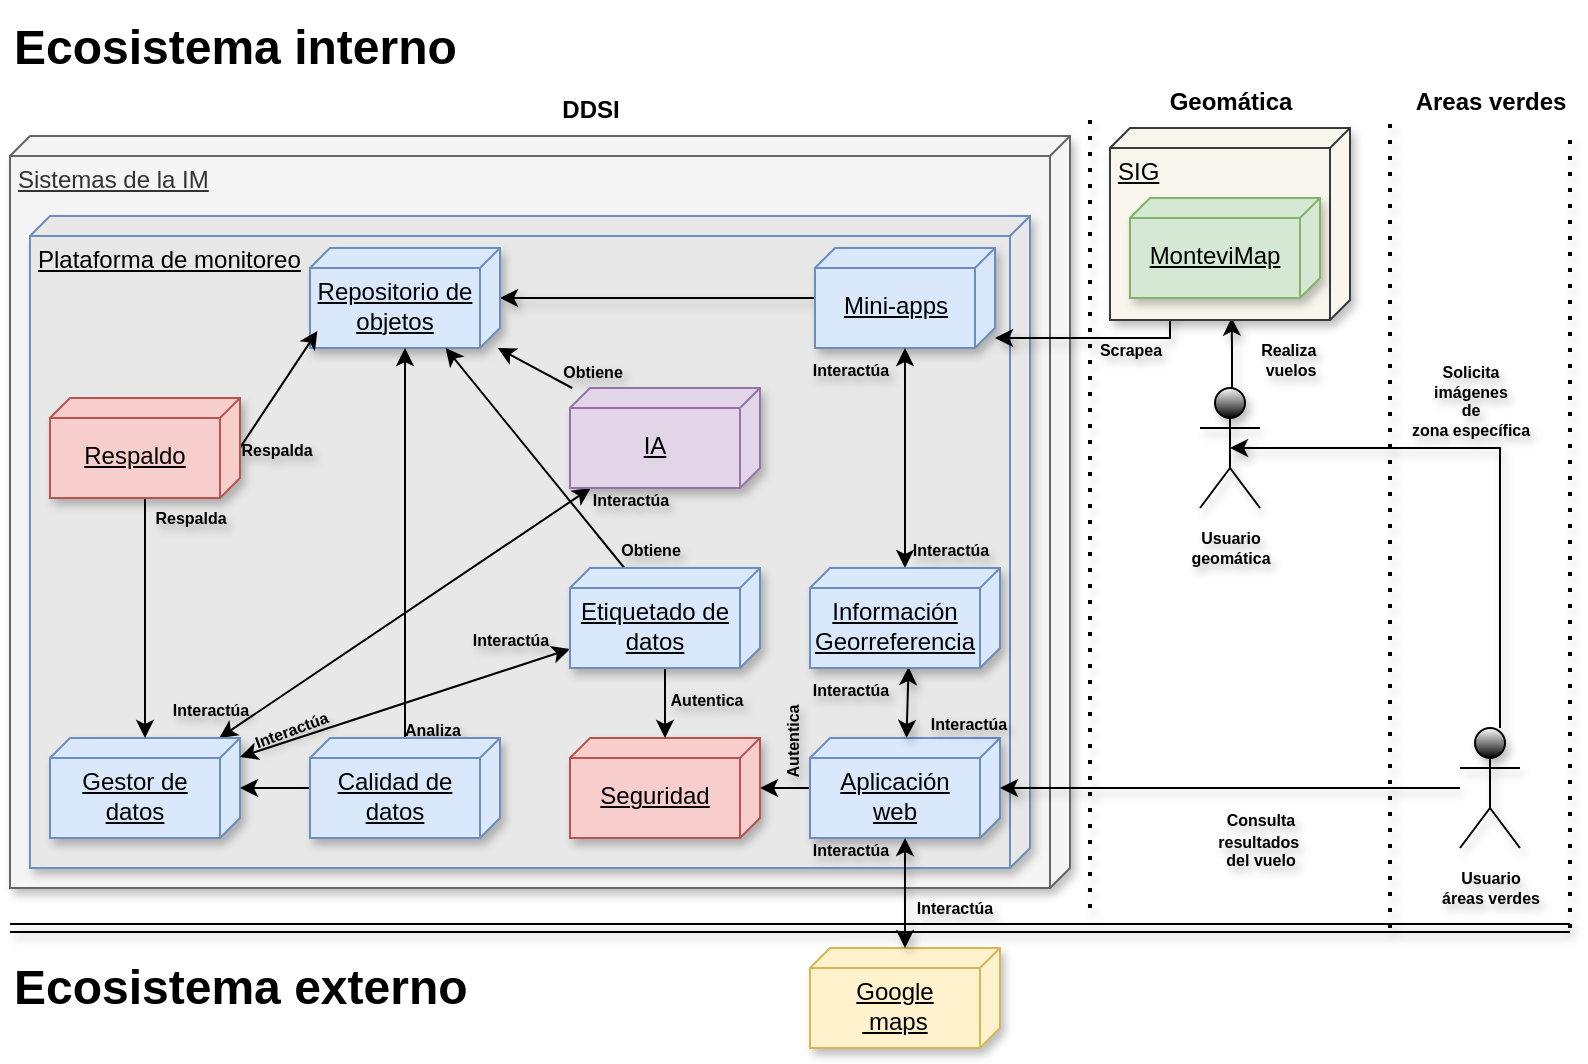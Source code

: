 <mxfile version="26.2.2" pages="5">
  <diagram id="m68ucVWeR6zQB1FBilZQ" name="Diagrama de bloques - Modulos - Final">
    <mxGraphModel dx="1190" dy="701" grid="1" gridSize="10" guides="1" tooltips="1" connect="1" arrows="1" fold="1" page="1" pageScale="1" pageWidth="827" pageHeight="1169" math="0" shadow="0">
      <root>
        <mxCell id="0" />
        <mxCell id="1" parent="0" />
        <mxCell id="6j0EwPkTre_6MSGywetc-1" value="" style="shape=link;html=1;rounded=0;shadow=1;" parent="1" edge="1">
          <mxGeometry width="100" relative="1" as="geometry">
            <mxPoint x="20" y="480" as="sourcePoint" />
            <mxPoint x="800" y="480" as="targetPoint" />
          </mxGeometry>
        </mxCell>
        <mxCell id="6j0EwPkTre_6MSGywetc-2" value="" style="endArrow=none;dashed=1;html=1;dashPattern=1 3;strokeWidth=2;rounded=0;shadow=1;" parent="1" edge="1">
          <mxGeometry width="50" height="50" relative="1" as="geometry">
            <mxPoint x="560" y="470" as="sourcePoint" />
            <mxPoint x="560" y="76" as="targetPoint" />
          </mxGeometry>
        </mxCell>
        <mxCell id="6j0EwPkTre_6MSGywetc-3" value="" style="endArrow=none;dashed=1;html=1;dashPattern=1 3;strokeWidth=2;rounded=0;shadow=1;strokeColor=default;" parent="1" edge="1">
          <mxGeometry width="50" height="50" relative="1" as="geometry">
            <mxPoint x="710" y="480" as="sourcePoint" />
            <mxPoint x="710" y="76" as="targetPoint" />
          </mxGeometry>
        </mxCell>
        <mxCell id="6j0EwPkTre_6MSGywetc-4" value="&lt;font style=&quot;font-size: 8px;&quot;&gt;Usuario&lt;/font&gt;&lt;div style=&quot;font-size: 8px;&quot;&gt;&lt;font style=&quot;font-size: 8px;&quot;&gt;geomática&lt;/font&gt;&lt;/div&gt;" style="shape=umlActor;html=1;verticalLabelPosition=bottom;verticalAlign=top;align=center;shadow=1;gradientColor=default;textShadow=1;fontStyle=1" parent="1" vertex="1">
          <mxGeometry x="615" y="210" width="30" height="60" as="geometry" />
        </mxCell>
        <mxCell id="6j0EwPkTre_6MSGywetc-5" value="&lt;font style=&quot;font-size: 8px;&quot;&gt;Usuario&lt;/font&gt;&lt;div style=&quot;font-size: 8px;&quot;&gt;&lt;font style=&quot;font-size: 8px;&quot;&gt;&lt;font style=&quot;font-size: 8px;&quot;&gt;áreas&amp;nbsp;&lt;/font&gt;&lt;span style=&quot;background-color: initial;&quot;&gt;verdes&lt;/span&gt;&lt;/font&gt;&lt;/div&gt;" style="shape=umlActor;html=1;verticalLabelPosition=bottom;verticalAlign=top;align=center;shadow=1;gradientColor=default;textShadow=1;fontStyle=1" parent="1" vertex="1">
          <mxGeometry x="745" y="380" width="30" height="60" as="geometry" />
        </mxCell>
        <mxCell id="6j0EwPkTre_6MSGywetc-6" style="rounded=0;orthogonalLoop=1;jettySize=auto;html=1;entryX=0.5;entryY=0.5;entryDx=0;entryDy=0;entryPerimeter=0;edgeStyle=orthogonalEdgeStyle;shadow=1;" parent="1" source="6j0EwPkTre_6MSGywetc-5" target="6j0EwPkTre_6MSGywetc-4" edge="1">
          <mxGeometry relative="1" as="geometry">
            <Array as="points">
              <mxPoint x="765" y="240" />
            </Array>
          </mxGeometry>
        </mxCell>
        <mxCell id="6j0EwPkTre_6MSGywetc-7" value="&lt;font style=&quot;font-size: 8px;&quot;&gt;Solicita&lt;/font&gt;&lt;div style=&quot;font-size: 8px;&quot;&gt;&lt;font style=&quot;font-size: 8px;&quot;&gt;imágenes&lt;/font&gt;&lt;/div&gt;&lt;div style=&quot;font-size: 8px;&quot;&gt;&lt;font style=&quot;font-size: 8px;&quot;&gt;de&lt;/font&gt;&lt;/div&gt;&lt;div style=&quot;font-size: 8px;&quot;&gt;&lt;font style=&quot;font-size: 8px;&quot;&gt;zona específica&lt;/font&gt;&lt;/div&gt;" style="edgeLabel;html=1;align=center;verticalAlign=middle;resizable=0;points=[];shadow=1;labelBackgroundColor=none;labelBorderColor=none;textShadow=1;fontStyle=1" parent="6j0EwPkTre_6MSGywetc-6" vertex="1" connectable="0">
          <mxGeometry x="-0.395" y="-5" relative="1" as="geometry">
            <mxPoint x="-20" y="-82" as="offset" />
          </mxGeometry>
        </mxCell>
        <mxCell id="6j0EwPkTre_6MSGywetc-8" style="edgeStyle=orthogonalEdgeStyle;rounded=0;orthogonalLoop=1;jettySize=auto;html=1;entryX=0.988;entryY=0.493;entryDx=0;entryDy=0;entryPerimeter=0;shadow=1;" parent="1" source="6j0EwPkTre_6MSGywetc-4" target="6j0EwPkTre_6MSGywetc-39" edge="1">
          <mxGeometry relative="1" as="geometry">
            <Array as="points">
              <mxPoint x="631" y="190" />
              <mxPoint x="631" y="190" />
            </Array>
          </mxGeometry>
        </mxCell>
        <mxCell id="6j0EwPkTre_6MSGywetc-9" value="&lt;font style=&quot;font-size: 8px;&quot;&gt;Realiza&amp;nbsp;&lt;/font&gt;&lt;div style=&quot;font-size: 8px;&quot;&gt;&lt;font style=&quot;font-size: 8px;&quot;&gt;vuelos&lt;/font&gt;&lt;/div&gt;" style="edgeLabel;html=1;align=center;verticalAlign=middle;resizable=0;points=[];shadow=1;labelBackgroundColor=none;textShadow=1;fontStyle=1" parent="6j0EwPkTre_6MSGywetc-8" vertex="1" connectable="0">
          <mxGeometry x="-0.005" y="-2" relative="1" as="geometry">
            <mxPoint x="27" y="2" as="offset" />
          </mxGeometry>
        </mxCell>
        <mxCell id="6j0EwPkTre_6MSGywetc-10" value="Google&lt;div&gt;&amp;nbsp;maps&lt;/div&gt;" style="verticalAlign=middle;align=center;spacingTop=8;spacingLeft=2;spacingRight=12;shape=cube;size=10;direction=south;fontStyle=4;html=1;whiteSpace=wrap;shadow=1;fillColor=#fff2cc;strokeColor=#d6b656;" parent="1" vertex="1">
          <mxGeometry x="420" y="490" width="95" height="50" as="geometry" />
        </mxCell>
        <mxCell id="6j0EwPkTre_6MSGywetc-11" value="Ecosistema interno" style="text;strokeColor=none;fillColor=none;html=1;fontSize=24;fontStyle=1;verticalAlign=middle;align=left;shadow=1;" parent="1" vertex="1">
          <mxGeometry x="20" y="20" width="100" height="40" as="geometry" />
        </mxCell>
        <mxCell id="6j0EwPkTre_6MSGywetc-12" value="Geomática" style="text;align=center;fontStyle=1;verticalAlign=middle;spacingLeft=3;spacingRight=3;strokeColor=none;rotatable=0;points=[[0,0.5],[1,0.5]];portConstraint=eastwest;html=1;shadow=1;" parent="1" vertex="1">
          <mxGeometry x="590" y="54" width="80" height="26" as="geometry" />
        </mxCell>
        <mxCell id="6j0EwPkTre_6MSGywetc-13" value="DDSI" style="text;align=center;fontStyle=1;verticalAlign=middle;spacingLeft=3;spacingRight=3;strokeColor=none;rotatable=0;points=[[0,0.5],[1,0.5]];portConstraint=eastwest;html=1;shadow=1;" parent="1" vertex="1">
          <mxGeometry x="270" y="58" width="80" height="26" as="geometry" />
        </mxCell>
        <mxCell id="6j0EwPkTre_6MSGywetc-14" value="Areas verdes" style="text;align=center;fontStyle=1;verticalAlign=middle;spacingLeft=3;spacingRight=3;strokeColor=none;rotatable=0;points=[[0,0.5],[1,0.5]];portConstraint=eastwest;html=1;shadow=1;" parent="1" vertex="1">
          <mxGeometry x="720" y="54" width="80" height="26" as="geometry" />
        </mxCell>
        <mxCell id="6j0EwPkTre_6MSGywetc-15" value="Ecosistema externo" style="text;strokeColor=none;fillColor=none;html=1;fontSize=24;fontStyle=1;verticalAlign=middle;align=left;shadow=1;sketch=1;curveFitting=1;jiggle=2;rounded=0;" parent="1" vertex="1">
          <mxGeometry x="20" y="490" width="100" height="40" as="geometry" />
        </mxCell>
        <mxCell id="6j0EwPkTre_6MSGywetc-16" value="Sistemas de la IM" style="verticalAlign=top;align=left;spacingTop=8;spacingLeft=2;spacingRight=12;shape=cube;size=10;direction=south;fontStyle=4;html=1;whiteSpace=wrap;shadow=1;fillColor=#F5F5F5;fontColor=#333333;strokeColor=#666666;" parent="1" vertex="1">
          <mxGeometry x="20" y="84" width="530" height="376" as="geometry" />
        </mxCell>
        <mxCell id="6j0EwPkTre_6MSGywetc-17" value="Plataforma de monitoreo" style="verticalAlign=top;align=left;spacingTop=8;spacingLeft=2;spacingRight=12;shape=cube;size=10;direction=south;fontStyle=4;html=1;whiteSpace=wrap;shadow=1;fillColor=#E8E8E8;strokeColor=#6c8ebf;movable=0;resizable=0;rotatable=0;deletable=0;editable=0;locked=1;connectable=0;" parent="1" vertex="1">
          <mxGeometry x="30" y="124" width="500" height="326" as="geometry" />
        </mxCell>
        <mxCell id="6j0EwPkTre_6MSGywetc-18" style="rounded=0;orthogonalLoop=1;jettySize=auto;html=1;shadow=1;movable=0;resizable=0;rotatable=0;deletable=0;editable=0;locked=1;connectable=0;" parent="1" source="6j0EwPkTre_6MSGywetc-20" target="6j0EwPkTre_6MSGywetc-21" edge="1">
          <mxGeometry relative="1" as="geometry" />
        </mxCell>
        <mxCell id="6j0EwPkTre_6MSGywetc-20" value="Mini-apps" style="verticalAlign=middle;align=center;spacingTop=8;spacingLeft=2;spacingRight=12;shape=cube;size=10;direction=south;fontStyle=4;html=1;whiteSpace=wrap;shadow=1;fillColor=#dae8fc;strokeColor=#6c8ebf;movable=0;resizable=0;rotatable=0;deletable=0;editable=0;locked=1;connectable=0;" parent="1" vertex="1">
          <mxGeometry x="422.5" y="140" width="90" height="50" as="geometry" />
        </mxCell>
        <mxCell id="6j0EwPkTre_6MSGywetc-21" value="Repositorio de objetos" style="verticalAlign=middle;align=center;spacingTop=8;spacingLeft=2;spacingRight=12;shape=cube;size=10;direction=south;fontStyle=4;html=1;whiteSpace=wrap;shadow=1;fillColor=#dae8fc;strokeColor=#6c8ebf;movable=0;resizable=0;rotatable=0;deletable=0;editable=0;locked=1;connectable=0;" parent="1" vertex="1">
          <mxGeometry x="170" y="140" width="95" height="50" as="geometry" />
        </mxCell>
        <mxCell id="Msu8M1SkJzMI2zIytD5y-18" style="rounded=0;orthogonalLoop=1;jettySize=auto;html=1;startArrow=classic;startFill=1;movable=0;resizable=0;rotatable=0;deletable=0;editable=0;locked=1;connectable=0;" parent="1" source="6j0EwPkTre_6MSGywetc-26" target="6j0EwPkTre_6MSGywetc-27" edge="1">
          <mxGeometry relative="1" as="geometry" />
        </mxCell>
        <mxCell id="Msu8M1SkJzMI2zIytD5y-26" style="rounded=0;orthogonalLoop=1;jettySize=auto;html=1;movable=0;resizable=0;rotatable=0;deletable=0;editable=0;locked=1;connectable=0;" parent="1" source="6j0EwPkTre_6MSGywetc-26" target="6j0EwPkTre_6MSGywetc-21" edge="1">
          <mxGeometry relative="1" as="geometry" />
        </mxCell>
        <mxCell id="Msu8M1SkJzMI2zIytD5y-27" value="&lt;font style=&quot;font-size: 8px;&quot;&gt;Obtiene&lt;/font&gt;" style="edgeLabel;html=1;align=center;verticalAlign=middle;resizable=0;points=[];labelBackgroundColor=none;textShadow=1;fontStyle=1" parent="Msu8M1SkJzMI2zIytD5y-26" vertex="1" connectable="0">
          <mxGeometry x="-0.332" y="-2" relative="1" as="geometry">
            <mxPoint x="21" y="-1" as="offset" />
          </mxGeometry>
        </mxCell>
        <mxCell id="6j0EwPkTre_6MSGywetc-26" value="IA" style="verticalAlign=middle;align=center;spacingTop=8;spacingLeft=2;spacingRight=12;shape=cube;size=10;direction=south;fontStyle=4;html=1;whiteSpace=wrap;shadow=1;fillColor=#e1d5e7;strokeColor=#9673a6;movable=0;resizable=0;rotatable=0;deletable=0;editable=0;locked=1;connectable=0;" parent="1" vertex="1">
          <mxGeometry x="300" y="210" width="95" height="50" as="geometry" />
        </mxCell>
        <mxCell id="6j0EwPkTre_6MSGywetc-27" value="Gestor de datos" style="verticalAlign=middle;align=center;spacingTop=8;spacingLeft=2;spacingRight=12;shape=cube;size=10;direction=south;fontStyle=4;html=1;whiteSpace=wrap;shadow=1;fillColor=#dae8fc;strokeColor=#6c8ebf;movable=0;resizable=0;rotatable=0;deletable=0;editable=0;locked=1;connectable=0;" parent="1" vertex="1">
          <mxGeometry x="40" y="385" width="95" height="50" as="geometry" />
        </mxCell>
        <mxCell id="Msu8M1SkJzMI2zIytD5y-37" style="edgeStyle=orthogonalEdgeStyle;rounded=0;orthogonalLoop=1;jettySize=auto;html=1;movable=0;resizable=0;rotatable=0;deletable=0;editable=0;locked=1;connectable=0;" parent="1" source="6j0EwPkTre_6MSGywetc-28" target="Msu8M1SkJzMI2zIytD5y-1" edge="1">
          <mxGeometry relative="1" as="geometry" />
        </mxCell>
        <mxCell id="6j0EwPkTre_6MSGywetc-28" value="Aplicación&lt;div&gt;web&lt;/div&gt;" style="verticalAlign=middle;align=center;spacingTop=8;spacingLeft=2;spacingRight=12;shape=cube;size=10;direction=south;fontStyle=4;html=1;whiteSpace=wrap;shadow=1;fillColor=#dae8fc;strokeColor=#6c8ebf;movable=0;resizable=0;rotatable=0;deletable=0;editable=0;locked=1;connectable=0;" parent="1" vertex="1">
          <mxGeometry x="420" y="385" width="95" height="50" as="geometry" />
        </mxCell>
        <mxCell id="6j0EwPkTre_6MSGywetc-29" style="rounded=0;orthogonalLoop=1;jettySize=auto;html=1;entryX=0.99;entryY=0.481;entryDx=0;entryDy=0;entryPerimeter=0;shadow=1;strokeColor=default;endArrow=classic;endFill=1;flowAnimation=0;startArrow=classic;startFill=1;movable=0;resizable=0;rotatable=0;deletable=0;editable=0;locked=1;connectable=0;" parent="1" source="6j0EwPkTre_6MSGywetc-28" target="Msu8M1SkJzMI2zIytD5y-5" edge="1">
          <mxGeometry relative="1" as="geometry" />
        </mxCell>
        <mxCell id="6j0EwPkTre_6MSGywetc-32" style="edgeStyle=none;rounded=0;orthogonalLoop=1;jettySize=auto;html=1;shadow=1;" parent="1" source="6j0EwPkTre_6MSGywetc-5" target="6j0EwPkTre_6MSGywetc-28" edge="1">
          <mxGeometry relative="1" as="geometry" />
        </mxCell>
        <mxCell id="6j0EwPkTre_6MSGywetc-33" value="&lt;font style=&quot;font-size: 8px;&quot;&gt;Consulta&lt;/font&gt;&lt;div style=&quot;font-size: 8px;&quot;&gt;&lt;font style=&quot;font-size: 8px;&quot;&gt;resultados&amp;nbsp;&lt;/font&gt;&lt;/div&gt;&lt;div style=&quot;font-size: 8px;&quot;&gt;&lt;font style=&quot;font-size: 8px;&quot;&gt;del vuelo&lt;/font&gt;&lt;/div&gt;" style="edgeLabel;html=1;align=center;verticalAlign=middle;resizable=0;points=[];shadow=1;labelBorderColor=none;textShadow=1;labelBackgroundColor=none;fontStyle=1" parent="6j0EwPkTre_6MSGywetc-32" vertex="1" connectable="0">
          <mxGeometry x="-0.276" y="3" relative="1" as="geometry">
            <mxPoint x="-17" y="22" as="offset" />
          </mxGeometry>
        </mxCell>
        <mxCell id="6j0EwPkTre_6MSGywetc-34" style="edgeStyle=none;rounded=0;orthogonalLoop=1;jettySize=auto;html=1;startArrow=classic;startFill=1;shadow=1;" parent="1" source="6j0EwPkTre_6MSGywetc-28" target="6j0EwPkTre_6MSGywetc-10" edge="1">
          <mxGeometry relative="1" as="geometry" />
        </mxCell>
        <mxCell id="6j0EwPkTre_6MSGywetc-36" value="" style="endArrow=none;dashed=1;html=1;dashPattern=1 3;strokeWidth=2;rounded=0;shadow=1;" parent="1" edge="1">
          <mxGeometry width="50" height="50" relative="1" as="geometry">
            <mxPoint x="800" y="480" as="sourcePoint" />
            <mxPoint x="800" y="80" as="targetPoint" />
          </mxGeometry>
        </mxCell>
        <mxCell id="6j0EwPkTre_6MSGywetc-37" style="edgeStyle=orthogonalEdgeStyle;rounded=0;orthogonalLoop=1;jettySize=auto;html=1;shadow=1;startArrow=classic;startFill=1;endArrow=none;endFill=0;" parent="1" source="6j0EwPkTre_6MSGywetc-20" target="6j0EwPkTre_6MSGywetc-40" edge="1">
          <mxGeometry relative="1" as="geometry">
            <Array as="points">
              <mxPoint x="600" y="185" />
            </Array>
          </mxGeometry>
        </mxCell>
        <mxCell id="Msu8M1SkJzMI2zIytD5y-44" value="&lt;font style=&quot;font-size: 8px;&quot;&gt;Scrapea&lt;/font&gt;" style="edgeLabel;html=1;align=center;verticalAlign=middle;resizable=0;points=[];labelBackgroundColor=none;textShadow=1;fontStyle=1" parent="6j0EwPkTre_6MSGywetc-37" vertex="1" connectable="0">
          <mxGeometry x="0.294" relative="1" as="geometry">
            <mxPoint x="-2" y="5" as="offset" />
          </mxGeometry>
        </mxCell>
        <mxCell id="6j0EwPkTre_6MSGywetc-39" value="SIG" style="verticalAlign=top;align=left;spacingTop=8;spacingLeft=2;spacingRight=12;shape=cube;size=10;direction=south;fontStyle=4;html=1;whiteSpace=wrap;shadow=1;fillColor=#f9f7ed;strokeColor=#36393d;" parent="1" vertex="1">
          <mxGeometry x="570" y="80" width="120" height="96" as="geometry" />
        </mxCell>
        <mxCell id="6j0EwPkTre_6MSGywetc-40" value="MonteviMap" style="verticalAlign=middle;align=center;spacingTop=8;spacingLeft=2;spacingRight=12;shape=cube;size=10;direction=south;fontStyle=4;html=1;whiteSpace=wrap;shadow=1;fillColor=#d5e8d4;strokeColor=#82b366;" parent="1" vertex="1">
          <mxGeometry x="580" y="115" width="95" height="50" as="geometry" />
        </mxCell>
        <mxCell id="Msu8M1SkJzMI2zIytD5y-1" value="Seguridad" style="verticalAlign=middle;align=center;spacingTop=8;spacingLeft=2;spacingRight=12;shape=cube;size=10;direction=south;fontStyle=4;html=1;whiteSpace=wrap;shadow=1;fillColor=#f8cecc;strokeColor=#b85450;movable=0;resizable=0;rotatable=0;deletable=0;editable=0;locked=1;connectable=0;" parent="1" vertex="1">
          <mxGeometry x="300" y="385" width="95" height="50" as="geometry" />
        </mxCell>
        <mxCell id="Msu8M1SkJzMI2zIytD5y-14" style="edgeStyle=orthogonalEdgeStyle;rounded=0;orthogonalLoop=1;jettySize=auto;html=1;movable=0;resizable=0;rotatable=0;deletable=0;editable=0;locked=1;connectable=0;" parent="1" source="Msu8M1SkJzMI2zIytD5y-2" target="6j0EwPkTre_6MSGywetc-27" edge="1">
          <mxGeometry relative="1" as="geometry" />
        </mxCell>
        <mxCell id="Msu8M1SkJzMI2zIytD5y-16" style="rounded=0;orthogonalLoop=1;jettySize=auto;html=1;entryX=0.83;entryY=0.961;entryDx=0;entryDy=0;entryPerimeter=0;movable=0;resizable=0;rotatable=0;deletable=0;editable=0;locked=1;connectable=0;" parent="1" target="6j0EwPkTre_6MSGywetc-21" edge="1">
          <mxGeometry relative="1" as="geometry">
            <mxPoint x="135" y="239.86" as="sourcePoint" />
            <mxPoint x="170" y="239.86" as="targetPoint" />
          </mxGeometry>
        </mxCell>
        <mxCell id="Msu8M1SkJzMI2zIytD5y-19" value="Respalda" style="edgeLabel;html=1;align=center;verticalAlign=middle;resizable=0;points=[];fontSize=8;labelBackgroundColor=none;labelBorderColor=none;textShadow=1;rotation=0;fontStyle=1" parent="Msu8M1SkJzMI2zIytD5y-16" vertex="1" connectable="0">
          <mxGeometry x="0.32" relative="1" as="geometry">
            <mxPoint x="-8" y="39" as="offset" />
          </mxGeometry>
        </mxCell>
        <mxCell id="Msu8M1SkJzMI2zIytD5y-2" value="Respaldo" style="verticalAlign=middle;align=center;spacingTop=8;spacingLeft=2;spacingRight=12;shape=cube;size=10;direction=south;fontStyle=4;html=1;whiteSpace=wrap;shadow=1;fillColor=#f8cecc;strokeColor=#b85450;movable=0;resizable=0;rotatable=0;deletable=0;editable=0;locked=1;connectable=0;" parent="1" vertex="1">
          <mxGeometry x="40" y="215" width="95" height="50" as="geometry" />
        </mxCell>
        <mxCell id="Msu8M1SkJzMI2zIytD5y-7" style="rounded=0;orthogonalLoop=1;jettySize=auto;html=1;movable=0;resizable=0;rotatable=0;deletable=0;editable=0;locked=1;connectable=0;" parent="1" source="Msu8M1SkJzMI2zIytD5y-3" target="6j0EwPkTre_6MSGywetc-21" edge="1">
          <mxGeometry relative="1" as="geometry" />
        </mxCell>
        <mxCell id="Msu8M1SkJzMI2zIytD5y-41" value="&lt;font style=&quot;font-size: 8px;&quot;&gt;Obtiene&lt;/font&gt;" style="edgeLabel;html=1;align=center;verticalAlign=middle;resizable=0;points=[];labelBackgroundColor=none;textShadow=1;fontStyle=1" parent="Msu8M1SkJzMI2zIytD5y-7" vertex="1" connectable="0">
          <mxGeometry x="-0.787" y="1" relative="1" as="geometry">
            <mxPoint x="23" y="1" as="offset" />
          </mxGeometry>
        </mxCell>
        <mxCell id="Msu8M1SkJzMI2zIytD5y-8" style="rounded=0;orthogonalLoop=1;jettySize=auto;html=1;startArrow=classic;startFill=1;movable=0;resizable=0;rotatable=0;deletable=0;editable=0;locked=1;connectable=0;" parent="1" source="Msu8M1SkJzMI2zIytD5y-3" target="6j0EwPkTre_6MSGywetc-27" edge="1">
          <mxGeometry relative="1" as="geometry" />
        </mxCell>
        <mxCell id="Msu8M1SkJzMI2zIytD5y-39" style="edgeStyle=orthogonalEdgeStyle;rounded=0;orthogonalLoop=1;jettySize=auto;html=1;movable=0;resizable=0;rotatable=0;deletable=0;editable=0;locked=1;connectable=0;" parent="1" source="Msu8M1SkJzMI2zIytD5y-3" target="Msu8M1SkJzMI2zIytD5y-1" edge="1">
          <mxGeometry relative="1" as="geometry" />
        </mxCell>
        <mxCell id="Msu8M1SkJzMI2zIytD5y-3" value="Etiquetado de datos" style="verticalAlign=middle;align=center;spacingTop=8;spacingLeft=2;spacingRight=12;shape=cube;size=10;direction=south;fontStyle=4;html=1;whiteSpace=wrap;shadow=1;fillColor=#dae8fc;strokeColor=#6c8ebf;movable=0;resizable=0;rotatable=0;deletable=0;editable=0;locked=1;connectable=0;" parent="1" vertex="1">
          <mxGeometry x="300" y="300" width="95" height="50" as="geometry" />
        </mxCell>
        <mxCell id="Msu8M1SkJzMI2zIytD5y-9" style="rounded=0;orthogonalLoop=1;jettySize=auto;html=1;movable=0;resizable=0;rotatable=0;deletable=0;editable=0;locked=1;connectable=0;" parent="1" source="Msu8M1SkJzMI2zIytD5y-4" target="6j0EwPkTre_6MSGywetc-21" edge="1">
          <mxGeometry relative="1" as="geometry" />
        </mxCell>
        <mxCell id="Msu8M1SkJzMI2zIytD5y-25" value="&lt;font style=&quot;font-size: 8px;&quot;&gt;Analiza&lt;/font&gt;" style="edgeLabel;html=1;align=center;verticalAlign=middle;resizable=0;points=[];labelBackgroundColor=none;textShadow=1;fontStyle=1" parent="Msu8M1SkJzMI2zIytD5y-9" vertex="1" connectable="0">
          <mxGeometry x="0.663" relative="1" as="geometry">
            <mxPoint x="13" y="157" as="offset" />
          </mxGeometry>
        </mxCell>
        <mxCell id="Msu8M1SkJzMI2zIytD5y-10" style="rounded=0;orthogonalLoop=1;jettySize=auto;html=1;movable=0;resizable=0;rotatable=0;deletable=0;editable=0;locked=1;connectable=0;" parent="1" source="Msu8M1SkJzMI2zIytD5y-4" target="6j0EwPkTre_6MSGywetc-27" edge="1">
          <mxGeometry relative="1" as="geometry" />
        </mxCell>
        <mxCell id="Msu8M1SkJzMI2zIytD5y-4" value="Calidad de datos" style="verticalAlign=middle;align=center;spacingTop=8;spacingLeft=2;spacingRight=12;shape=cube;size=10;direction=south;fontStyle=4;html=1;whiteSpace=wrap;shadow=1;fillColor=#dae8fc;strokeColor=#6c8ebf;movable=0;resizable=0;rotatable=0;deletable=0;editable=0;locked=1;connectable=0;" parent="1" vertex="1">
          <mxGeometry x="170" y="385" width="95" height="50" as="geometry" />
        </mxCell>
        <mxCell id="Msu8M1SkJzMI2zIytD5y-6" style="rounded=0;orthogonalLoop=1;jettySize=auto;html=1;endArrow=classic;endFill=1;startArrow=classic;startFill=1;movable=0;resizable=0;rotatable=0;deletable=0;editable=0;locked=1;connectable=0;" parent="1" source="Msu8M1SkJzMI2zIytD5y-5" target="6j0EwPkTre_6MSGywetc-20" edge="1">
          <mxGeometry relative="1" as="geometry" />
        </mxCell>
        <mxCell id="Msu8M1SkJzMI2zIytD5y-5" value="Información&lt;div&gt;Georreferencia&lt;/div&gt;" style="verticalAlign=middle;align=center;spacingTop=8;spacingLeft=2;spacingRight=12;shape=cube;size=10;direction=south;fontStyle=4;html=1;whiteSpace=wrap;shadow=1;fillColor=#dae8fc;strokeColor=#6c8ebf;movable=0;resizable=0;rotatable=0;deletable=0;editable=0;locked=1;connectable=0;" parent="1" vertex="1">
          <mxGeometry x="420" y="300" width="95" height="50" as="geometry" />
        </mxCell>
        <mxCell id="Msu8M1SkJzMI2zIytD5y-20" value="Respalda" style="edgeLabel;html=1;align=center;verticalAlign=middle;resizable=0;points=[];fontSize=8;labelBackgroundColor=none;labelBorderColor=none;textShadow=1;rotation=0;fontStyle=1" parent="1" vertex="1" connectable="0">
          <mxGeometry x="109.996" y="275" as="geometry" />
        </mxCell>
        <mxCell id="Msu8M1SkJzMI2zIytD5y-28" value="&lt;font style=&quot;font-size: 8px;&quot;&gt;Interactúa&lt;/font&gt;" style="edgeLabel;html=1;align=center;verticalAlign=middle;resizable=0;points=[];textShadow=1;labelBackgroundColor=none;fontStyle=1" parent="1" vertex="1" connectable="0">
          <mxGeometry x="119.997" y="370.0" as="geometry" />
        </mxCell>
        <mxCell id="Msu8M1SkJzMI2zIytD5y-29" value="&lt;font style=&quot;font-size: 8px;&quot;&gt;Interactúa&lt;/font&gt;" style="edgeLabel;html=1;align=center;verticalAlign=middle;resizable=0;points=[];textShadow=1;labelBackgroundColor=none;fontStyle=1" parent="1" vertex="1" connectable="0">
          <mxGeometry x="329.997" y="265.0" as="geometry" />
        </mxCell>
        <mxCell id="Msu8M1SkJzMI2zIytD5y-30" value="&lt;font style=&quot;font-size: 8px;&quot;&gt;Interactúa&lt;/font&gt;" style="edgeLabel;html=1;align=center;verticalAlign=middle;resizable=0;points=[];textShadow=1;labelBackgroundColor=none;fontStyle=1" parent="1" vertex="1" connectable="0">
          <mxGeometry x="439.997" y="360.0" as="geometry" />
        </mxCell>
        <mxCell id="Msu8M1SkJzMI2zIytD5y-31" value="&lt;font style=&quot;font-size: 8px;&quot;&gt;Interactúa&lt;/font&gt;" style="edgeLabel;html=1;align=center;verticalAlign=middle;resizable=0;points=[];textShadow=1;labelBackgroundColor=none;fontStyle=1" parent="1" vertex="1" connectable="0">
          <mxGeometry x="461.497" y="370.0" as="geometry">
            <mxPoint x="37" y="7" as="offset" />
          </mxGeometry>
        </mxCell>
        <mxCell id="Msu8M1SkJzMI2zIytD5y-32" value="&lt;font style=&quot;font-size: 8px;&quot;&gt;Interactúa&lt;/font&gt;" style="edgeLabel;html=1;align=center;verticalAlign=middle;resizable=0;points=[];textShadow=1;labelBackgroundColor=none;fontStyle=1" parent="1" vertex="1" connectable="0">
          <mxGeometry x="439.997" y="200.0" as="geometry" />
        </mxCell>
        <mxCell id="Msu8M1SkJzMI2zIytD5y-33" value="&lt;font style=&quot;font-size: 8px;&quot;&gt;Interactúa&lt;/font&gt;" style="edgeLabel;html=1;align=center;verticalAlign=middle;resizable=0;points=[];textShadow=1;labelBackgroundColor=none;fontStyle=1" parent="1" vertex="1" connectable="0">
          <mxGeometry x="489.997" y="290.0" as="geometry" />
        </mxCell>
        <mxCell id="Msu8M1SkJzMI2zIytD5y-34" value="&lt;font style=&quot;font-size: 8px;&quot;&gt;Interactúa&lt;/font&gt;" style="edgeLabel;html=1;align=center;verticalAlign=middle;resizable=0;points=[];textShadow=1;labelBackgroundColor=none;fontStyle=1" parent="1" vertex="1" connectable="0">
          <mxGeometry x="439.997" y="440.0" as="geometry" />
        </mxCell>
        <mxCell id="Msu8M1SkJzMI2zIytD5y-35" value="&lt;font style=&quot;font-size: 8px;&quot;&gt;Interactúa&lt;/font&gt;" style="edgeLabel;html=1;align=center;verticalAlign=middle;resizable=0;points=[];textShadow=1;labelBackgroundColor=none;fontStyle=1" parent="1" vertex="1" connectable="0">
          <mxGeometry x="499.997" y="480.0" as="geometry">
            <mxPoint x="-8" y="-11" as="offset" />
          </mxGeometry>
        </mxCell>
        <mxCell id="Msu8M1SkJzMI2zIytD5y-38" value="&lt;font style=&quot;font-size: 8px;&quot;&gt;Autentica&lt;/font&gt;" style="edgeLabel;html=1;align=center;verticalAlign=middle;resizable=0;points=[];labelBackgroundColor=none;textShadow=1;fontStyle=1" parent="1" vertex="1" connectable="0">
          <mxGeometry x="370.003" y="350.002" as="geometry">
            <mxPoint x="-2" y="15" as="offset" />
          </mxGeometry>
        </mxCell>
        <mxCell id="Msu8M1SkJzMI2zIytD5y-40" value="&lt;font style=&quot;font-size: 8px;&quot;&gt;Autentica&lt;/font&gt;" style="edgeLabel;html=1;align=center;verticalAlign=middle;resizable=0;points=[];labelBackgroundColor=none;textShadow=1;rotation=-90;fontStyle=1" parent="1" vertex="1" connectable="0">
          <mxGeometry x="395.003" y="385.002" as="geometry">
            <mxPoint x="-2" y="15" as="offset" />
          </mxGeometry>
        </mxCell>
        <mxCell id="Msu8M1SkJzMI2zIytD5y-42" value="&lt;font style=&quot;font-size: 8px;&quot;&gt;Interactúa&lt;/font&gt;" style="edgeLabel;html=1;align=center;verticalAlign=middle;resizable=0;points=[];textShadow=1;labelBackgroundColor=none;rotation=-20;fontStyle=1" parent="1" vertex="1" connectable="0">
          <mxGeometry x="159.997" y="380.0" as="geometry" />
        </mxCell>
        <mxCell id="Msu8M1SkJzMI2zIytD5y-43" value="&lt;font style=&quot;font-size: 8px;&quot;&gt;Interactúa&lt;/font&gt;" style="edgeLabel;html=1;align=center;verticalAlign=middle;resizable=0;points=[];textShadow=1;labelBackgroundColor=none;rotation=0;fontStyle=1" parent="1" vertex="1" connectable="0">
          <mxGeometry x="269.997" y="335.0" as="geometry" />
        </mxCell>
      </root>
    </mxGraphModel>
  </diagram>
  <diagram id="M2BR1tdmuBOo-fvJSA_Q" name="Plataforma de monitoreo - Herramientas">
    <mxGraphModel dx="1190" dy="701" grid="1" gridSize="10" guides="1" tooltips="1" connect="1" arrows="1" fold="1" page="1" pageScale="1" pageWidth="827" pageHeight="1169" math="0" shadow="0">
      <root>
        <mxCell id="0" />
        <mxCell id="1" parent="0" />
        <mxCell id="0CxaGTE9pm0f68DHfOU4-17" value="OpenShift (producción)&lt;div&gt;&lt;br&gt;&lt;/div&gt;&lt;div&gt;Docker + Vagrant&lt;/div&gt;&lt;div&gt;(desarrollo)&lt;/div&gt;" style="verticalAlign=top;align=left;spacingTop=8;spacingLeft=2;spacingRight=12;shape=cube;size=10;direction=south;fontStyle=4;html=1;whiteSpace=wrap;shadow=1;fillColor=#E8E8E8;strokeColor=#6c8ebf;movable=1;resizable=1;rotatable=1;deletable=1;editable=1;locked=0;connectable=1;" parent="1" vertex="1">
          <mxGeometry x="30" y="30" width="500" height="326" as="geometry" />
        </mxCell>
        <mxCell id="0CxaGTE9pm0f68DHfOU4-18" style="rounded=0;orthogonalLoop=1;jettySize=auto;html=1;shadow=1;movable=1;resizable=1;rotatable=1;deletable=1;editable=1;locked=0;connectable=1;" parent="1" source="0CxaGTE9pm0f68DHfOU4-19" target="0CxaGTE9pm0f68DHfOU4-20" edge="1">
          <mxGeometry relative="1" as="geometry" />
        </mxCell>
        <mxCell id="0CxaGTE9pm0f68DHfOU4-70" value="Guarda" style="edgeLabel;html=1;align=center;verticalAlign=middle;resizable=0;points=[];fontSize=8;labelBackgroundColor=none;textShadow=1;" parent="0CxaGTE9pm0f68DHfOU4-18" vertex="1" connectable="0">
          <mxGeometry x="-0.425" y="2" relative="1" as="geometry">
            <mxPoint y="-12" as="offset" />
          </mxGeometry>
        </mxCell>
        <mxCell id="0CxaGTE9pm0f68DHfOU4-19" value="Pyhton&lt;div&gt;scripts&lt;/div&gt;" style="verticalAlign=middle;align=center;spacingTop=8;spacingLeft=2;spacingRight=12;shape=cube;size=10;direction=south;fontStyle=4;html=1;whiteSpace=wrap;shadow=1;fillColor=#dae8fc;strokeColor=#6c8ebf;movable=1;resizable=1;rotatable=1;deletable=1;editable=1;locked=0;connectable=1;" parent="1" vertex="1">
          <mxGeometry x="422.5" y="46" width="90" height="50" as="geometry" />
        </mxCell>
        <mxCell id="0CxaGTE9pm0f68DHfOU4-20" value="MinIO" style="verticalAlign=middle;align=center;spacingTop=8;spacingLeft=2;spacingRight=12;shape=cube;size=10;direction=south;fontStyle=4;html=1;whiteSpace=wrap;shadow=1;fillColor=#dae8fc;strokeColor=#6c8ebf;movable=1;resizable=1;rotatable=1;deletable=1;editable=1;locked=0;connectable=1;" parent="1" vertex="1">
          <mxGeometry x="170" y="46" width="95" height="50" as="geometry" />
        </mxCell>
        <mxCell id="0CxaGTE9pm0f68DHfOU4-21" style="rounded=0;orthogonalLoop=1;jettySize=auto;html=1;startArrow=classic;startFill=1;movable=1;resizable=1;rotatable=1;deletable=1;editable=1;locked=0;connectable=1;" parent="1" source="0CxaGTE9pm0f68DHfOU4-24" target="0CxaGTE9pm0f68DHfOU4-25" edge="1">
          <mxGeometry relative="1" as="geometry" />
        </mxCell>
        <mxCell id="0CxaGTE9pm0f68DHfOU4-22" style="rounded=0;orthogonalLoop=1;jettySize=auto;html=1;movable=1;resizable=1;rotatable=1;deletable=1;editable=1;locked=0;connectable=1;" parent="1" source="0CxaGTE9pm0f68DHfOU4-24" target="0CxaGTE9pm0f68DHfOU4-20" edge="1">
          <mxGeometry relative="1" as="geometry" />
        </mxCell>
        <mxCell id="0CxaGTE9pm0f68DHfOU4-23" value="&lt;font style=&quot;font-size: 8px;&quot;&gt;Obtiene&lt;/font&gt;" style="edgeLabel;html=1;align=center;verticalAlign=middle;resizable=1;points=[];labelBackgroundColor=none;textShadow=1;fontStyle=1;movable=1;rotatable=1;deletable=1;editable=1;locked=0;connectable=1;" parent="0CxaGTE9pm0f68DHfOU4-22" vertex="1" connectable="0">
          <mxGeometry x="-0.332" y="-2" relative="1" as="geometry">
            <mxPoint x="21" y="-1" as="offset" />
          </mxGeometry>
        </mxCell>
        <mxCell id="0CxaGTE9pm0f68DHfOU4-24" value="Entrenamiento&lt;div&gt;Modelos IA&lt;/div&gt;" style="verticalAlign=middle;align=center;spacingTop=8;spacingLeft=2;spacingRight=12;shape=cube;size=10;direction=south;fontStyle=4;html=1;whiteSpace=wrap;shadow=1;fillColor=#e1d5e7;strokeColor=#9673a6;movable=1;resizable=1;rotatable=1;deletable=1;editable=1;locked=0;connectable=1;" parent="1" vertex="1">
          <mxGeometry x="300" y="116" width="95" height="50" as="geometry" />
        </mxCell>
        <mxCell id="0CxaGTE9pm0f68DHfOU4-25" value="MongoDB" style="verticalAlign=middle;align=center;spacingTop=8;spacingLeft=2;spacingRight=12;shape=cube;size=10;direction=south;fontStyle=4;html=1;whiteSpace=wrap;shadow=1;fillColor=#dae8fc;strokeColor=#6c8ebf;movable=1;resizable=1;rotatable=1;deletable=1;editable=1;locked=0;connectable=1;" parent="1" vertex="1">
          <mxGeometry x="40" y="291" width="95" height="50" as="geometry" />
        </mxCell>
        <mxCell id="0CxaGTE9pm0f68DHfOU4-26" style="edgeStyle=orthogonalEdgeStyle;rounded=0;orthogonalLoop=1;jettySize=auto;html=1;movable=1;resizable=1;rotatable=1;deletable=1;editable=1;locked=0;connectable=1;" parent="1" source="0CxaGTE9pm0f68DHfOU4-27" target="0CxaGTE9pm0f68DHfOU4-37" edge="1">
          <mxGeometry relative="1" as="geometry" />
        </mxCell>
        <mxCell id="0CxaGTE9pm0f68DHfOU4-27" value="Angular&lt;br&gt;Leafletjs" style="verticalAlign=middle;align=center;spacingTop=8;spacingLeft=2;spacingRight=12;shape=cube;size=10;direction=south;fontStyle=4;html=1;whiteSpace=wrap;shadow=1;fillColor=#dae8fc;strokeColor=#6c8ebf;movable=1;resizable=1;rotatable=1;deletable=1;editable=1;locked=0;connectable=1;" parent="1" vertex="1">
          <mxGeometry x="420" y="291" width="95" height="50" as="geometry" />
        </mxCell>
        <mxCell id="0CxaGTE9pm0f68DHfOU4-28" style="rounded=0;orthogonalLoop=1;jettySize=auto;html=1;entryX=0.99;entryY=0.481;entryDx=0;entryDy=0;entryPerimeter=0;shadow=1;strokeColor=default;endArrow=classic;endFill=1;flowAnimation=0;startArrow=classic;startFill=1;movable=1;resizable=1;rotatable=1;deletable=1;editable=1;locked=0;connectable=1;" parent="1" source="0CxaGTE9pm0f68DHfOU4-27" target="0CxaGTE9pm0f68DHfOU4-52" edge="1">
          <mxGeometry relative="1" as="geometry" />
        </mxCell>
        <mxCell id="0CxaGTE9pm0f68DHfOU4-37" value="LLDAP&lt;div&gt;SSP&lt;/div&gt;" style="verticalAlign=middle;align=center;spacingTop=8;spacingLeft=2;spacingRight=12;shape=cube;size=10;direction=south;fontStyle=4;html=1;whiteSpace=wrap;shadow=1;fillColor=#f8cecc;strokeColor=#b85450;movable=1;resizable=1;rotatable=1;deletable=1;editable=1;locked=0;connectable=1;" parent="1" vertex="1">
          <mxGeometry x="300" y="291" width="95" height="50" as="geometry" />
        </mxCell>
        <mxCell id="0CxaGTE9pm0f68DHfOU4-38" style="edgeStyle=orthogonalEdgeStyle;rounded=0;orthogonalLoop=1;jettySize=auto;html=1;movable=1;resizable=1;rotatable=1;deletable=1;editable=1;locked=0;connectable=1;" parent="1" source="0CxaGTE9pm0f68DHfOU4-41" target="0CxaGTE9pm0f68DHfOU4-25" edge="1">
          <mxGeometry relative="1" as="geometry" />
        </mxCell>
        <mxCell id="0CxaGTE9pm0f68DHfOU4-39" style="rounded=0;orthogonalLoop=1;jettySize=auto;html=1;entryX=1.082;entryY=1.007;entryDx=0;entryDy=0;entryPerimeter=0;movable=1;resizable=1;rotatable=1;deletable=1;editable=1;locked=0;connectable=1;" parent="1" target="0CxaGTE9pm0f68DHfOU4-20" edge="1">
          <mxGeometry relative="1" as="geometry">
            <mxPoint x="135" y="145.86" as="sourcePoint" />
            <mxPoint x="170" y="145.86" as="targetPoint" />
          </mxGeometry>
        </mxCell>
        <mxCell id="0CxaGTE9pm0f68DHfOU4-40" value="Respalda" style="edgeLabel;html=1;align=center;verticalAlign=middle;resizable=1;points=[];fontSize=8;labelBackgroundColor=none;labelBorderColor=none;textShadow=1;rotation=0;fontStyle=1;movable=1;rotatable=1;deletable=1;editable=1;locked=0;connectable=1;" parent="0CxaGTE9pm0f68DHfOU4-39" vertex="1" connectable="0">
          <mxGeometry x="0.32" relative="1" as="geometry">
            <mxPoint x="-8" y="39" as="offset" />
          </mxGeometry>
        </mxCell>
        <mxCell id="0CxaGTE9pm0f68DHfOU4-41" value="Scripts&lt;div&gt;respaldo&lt;/div&gt;" style="verticalAlign=middle;align=center;spacingTop=8;spacingLeft=2;spacingRight=12;shape=cube;size=10;direction=south;fontStyle=4;html=1;whiteSpace=wrap;shadow=1;fillColor=#f8cecc;strokeColor=#b85450;movable=1;resizable=1;rotatable=1;deletable=1;editable=1;locked=0;connectable=1;" parent="1" vertex="1">
          <mxGeometry x="40" y="121" width="95" height="50" as="geometry" />
        </mxCell>
        <mxCell id="0CxaGTE9pm0f68DHfOU4-42" style="rounded=0;orthogonalLoop=1;jettySize=auto;html=1;movable=1;resizable=1;rotatable=1;deletable=1;editable=1;locked=0;connectable=1;" parent="1" source="0CxaGTE9pm0f68DHfOU4-46" target="0CxaGTE9pm0f68DHfOU4-20" edge="1">
          <mxGeometry relative="1" as="geometry" />
        </mxCell>
        <mxCell id="0CxaGTE9pm0f68DHfOU4-43" value="&lt;font style=&quot;font-size: 8px;&quot;&gt;Obtiene&lt;/font&gt;" style="edgeLabel;html=1;align=center;verticalAlign=middle;resizable=1;points=[];labelBackgroundColor=none;textShadow=1;fontStyle=1;movable=1;rotatable=1;deletable=1;editable=1;locked=0;connectable=1;" parent="0CxaGTE9pm0f68DHfOU4-42" vertex="1" connectable="0">
          <mxGeometry x="-0.787" y="1" relative="1" as="geometry">
            <mxPoint x="23" y="1" as="offset" />
          </mxGeometry>
        </mxCell>
        <mxCell id="0CxaGTE9pm0f68DHfOU4-44" style="rounded=0;orthogonalLoop=1;jettySize=auto;html=1;startArrow=classic;startFill=1;movable=1;resizable=1;rotatable=1;deletable=1;editable=1;locked=0;connectable=1;" parent="1" source="0CxaGTE9pm0f68DHfOU4-46" target="0CxaGTE9pm0f68DHfOU4-25" edge="1">
          <mxGeometry relative="1" as="geometry" />
        </mxCell>
        <mxCell id="0CxaGTE9pm0f68DHfOU4-45" style="edgeStyle=orthogonalEdgeStyle;rounded=0;orthogonalLoop=1;jettySize=auto;html=1;movable=1;resizable=1;rotatable=1;deletable=1;editable=1;locked=0;connectable=1;" parent="1" source="0CxaGTE9pm0f68DHfOU4-46" target="0CxaGTE9pm0f68DHfOU4-37" edge="1">
          <mxGeometry relative="1" as="geometry" />
        </mxCell>
        <mxCell id="0CxaGTE9pm0f68DHfOU4-46" value="CVAT" style="verticalAlign=middle;align=center;spacingTop=8;spacingLeft=2;spacingRight=12;shape=cube;size=10;direction=south;fontStyle=4;html=1;whiteSpace=wrap;shadow=1;fillColor=#dae8fc;strokeColor=#6c8ebf;movable=1;resizable=1;rotatable=1;deletable=1;editable=1;locked=0;connectable=1;" parent="1" vertex="1">
          <mxGeometry x="300" y="206" width="95" height="50" as="geometry" />
        </mxCell>
        <mxCell id="0CxaGTE9pm0f68DHfOU4-49" style="rounded=0;orthogonalLoop=1;jettySize=auto;html=1;movable=1;resizable=1;rotatable=1;deletable=1;editable=1;locked=0;connectable=1;" parent="1" source="0CxaGTE9pm0f68DHfOU4-50" target="0CxaGTE9pm0f68DHfOU4-25" edge="1">
          <mxGeometry relative="1" as="geometry" />
        </mxCell>
        <mxCell id="0CxaGTE9pm0f68DHfOU4-71" value="&lt;font style=&quot;font-size: 8px;&quot;&gt;Analiza&lt;/font&gt;" style="edgeLabel;html=1;align=center;verticalAlign=middle;resizable=0;points=[];labelBackgroundColor=none;textShadow=1;" parent="0CxaGTE9pm0f68DHfOU4-49" vertex="1" connectable="0">
          <mxGeometry x="0.02" y="1" relative="1" as="geometry">
            <mxPoint y="13" as="offset" />
          </mxGeometry>
        </mxCell>
        <mxCell id="0CxaGTE9pm0f68DHfOU4-50" value="FiftyOne" style="verticalAlign=middle;align=center;spacingTop=8;spacingLeft=2;spacingRight=12;shape=cube;size=10;direction=south;fontStyle=4;html=1;whiteSpace=wrap;shadow=1;fillColor=#dae8fc;strokeColor=#6c8ebf;movable=1;resizable=1;rotatable=1;deletable=1;editable=1;locked=0;connectable=1;" parent="1" vertex="1">
          <mxGeometry x="180" y="291" width="95" height="50" as="geometry" />
        </mxCell>
        <mxCell id="0CxaGTE9pm0f68DHfOU4-51" style="rounded=0;orthogonalLoop=1;jettySize=auto;html=1;endArrow=classic;endFill=1;startArrow=classic;startFill=1;movable=1;resizable=1;rotatable=1;deletable=1;editable=1;locked=0;connectable=1;" parent="1" source="0CxaGTE9pm0f68DHfOU4-52" target="0CxaGTE9pm0f68DHfOU4-19" edge="1">
          <mxGeometry relative="1" as="geometry" />
        </mxCell>
        <mxCell id="0CxaGTE9pm0f68DHfOU4-52" value="QGIS" style="verticalAlign=middle;align=center;spacingTop=8;spacingLeft=2;spacingRight=12;shape=cube;size=10;direction=south;fontStyle=4;html=1;whiteSpace=wrap;shadow=1;fillColor=#dae8fc;strokeColor=#6c8ebf;movable=1;resizable=1;rotatable=1;deletable=1;editable=1;locked=0;connectable=1;" parent="1" vertex="1">
          <mxGeometry x="420" y="206" width="95" height="50" as="geometry" />
        </mxCell>
        <mxCell id="0CxaGTE9pm0f68DHfOU4-53" value="Respalda" style="edgeLabel;html=1;align=center;verticalAlign=middle;resizable=1;points=[];fontSize=8;labelBackgroundColor=none;labelBorderColor=none;textShadow=1;rotation=0;fontStyle=1;movable=1;rotatable=1;deletable=1;editable=1;locked=0;connectable=1;" parent="1" vertex="1" connectable="0">
          <mxGeometry x="109.996" y="181" as="geometry" />
        </mxCell>
        <mxCell id="0CxaGTE9pm0f68DHfOU4-54" value="&lt;font style=&quot;font-size: 8px;&quot;&gt;Interactúa&lt;/font&gt;" style="edgeLabel;html=1;align=center;verticalAlign=middle;resizable=1;points=[];textShadow=1;labelBackgroundColor=none;fontStyle=1;movable=1;rotatable=1;deletable=1;editable=1;locked=0;connectable=1;" parent="1" vertex="1" connectable="0">
          <mxGeometry x="119.997" y="276.0" as="geometry" />
        </mxCell>
        <mxCell id="0CxaGTE9pm0f68DHfOU4-55" value="&lt;font style=&quot;font-size: 8px;&quot;&gt;Interactúa&lt;/font&gt;" style="edgeLabel;html=1;align=center;verticalAlign=middle;resizable=1;points=[];textShadow=1;labelBackgroundColor=none;fontStyle=1;movable=1;rotatable=1;deletable=1;editable=1;locked=0;connectable=1;" parent="1" vertex="1" connectable="0">
          <mxGeometry x="329.997" y="171.0" as="geometry" />
        </mxCell>
        <mxCell id="0CxaGTE9pm0f68DHfOU4-56" value="&lt;font style=&quot;font-size: 8px;&quot;&gt;Interactúa&lt;/font&gt;" style="edgeLabel;html=1;align=center;verticalAlign=middle;resizable=1;points=[];textShadow=1;labelBackgroundColor=none;fontStyle=1;movable=1;rotatable=1;deletable=1;editable=1;locked=0;connectable=1;" parent="1" vertex="1" connectable="0">
          <mxGeometry x="439.997" y="266.0" as="geometry" />
        </mxCell>
        <mxCell id="0CxaGTE9pm0f68DHfOU4-57" value="&lt;font style=&quot;font-size: 8px;&quot;&gt;Interactúa&lt;/font&gt;" style="edgeLabel;html=1;align=center;verticalAlign=middle;resizable=1;points=[];textShadow=1;labelBackgroundColor=none;fontStyle=1;movable=1;rotatable=1;deletable=1;editable=1;locked=0;connectable=1;" parent="1" vertex="1" connectable="0">
          <mxGeometry x="461.497" y="276.0" as="geometry">
            <mxPoint x="37" y="7" as="offset" />
          </mxGeometry>
        </mxCell>
        <mxCell id="0CxaGTE9pm0f68DHfOU4-58" value="&lt;font style=&quot;font-size: 8px;&quot;&gt;Interactúa&lt;/font&gt;" style="edgeLabel;html=1;align=center;verticalAlign=middle;resizable=1;points=[];textShadow=1;labelBackgroundColor=none;fontStyle=1;movable=1;rotatable=1;deletable=1;editable=1;locked=0;connectable=1;" parent="1" vertex="1" connectable="0">
          <mxGeometry x="439.997" y="106.0" as="geometry" />
        </mxCell>
        <mxCell id="0CxaGTE9pm0f68DHfOU4-59" value="&lt;font style=&quot;font-size: 8px;&quot;&gt;Interactúa&lt;/font&gt;" style="edgeLabel;html=1;align=center;verticalAlign=middle;resizable=1;points=[];textShadow=1;labelBackgroundColor=none;fontStyle=1;movable=1;rotatable=1;deletable=1;editable=1;locked=0;connectable=1;" parent="1" vertex="1" connectable="0">
          <mxGeometry x="489.997" y="196.0" as="geometry" />
        </mxCell>
        <mxCell id="0CxaGTE9pm0f68DHfOU4-62" value="&lt;font style=&quot;font-size: 8px;&quot;&gt;Autentica&lt;/font&gt;" style="edgeLabel;html=1;align=center;verticalAlign=middle;resizable=1;points=[];labelBackgroundColor=none;textShadow=1;fontStyle=1;movable=1;rotatable=1;deletable=1;editable=1;locked=0;connectable=1;" parent="1" vertex="1" connectable="0">
          <mxGeometry x="370.003" y="256.002" as="geometry">
            <mxPoint x="-2" y="15" as="offset" />
          </mxGeometry>
        </mxCell>
        <mxCell id="0CxaGTE9pm0f68DHfOU4-63" value="&lt;font style=&quot;font-size: 8px;&quot;&gt;Autentica&lt;/font&gt;" style="edgeLabel;html=1;align=center;verticalAlign=middle;resizable=1;points=[];labelBackgroundColor=none;textShadow=1;rotation=-90;fontStyle=1;movable=1;rotatable=1;deletable=1;editable=1;locked=0;connectable=1;" parent="1" vertex="1" connectable="0">
          <mxGeometry x="395.003" y="291.002" as="geometry">
            <mxPoint x="-2" y="15" as="offset" />
          </mxGeometry>
        </mxCell>
        <mxCell id="0CxaGTE9pm0f68DHfOU4-64" value="&lt;font style=&quot;font-size: 8px;&quot;&gt;Interactúa&lt;/font&gt;" style="edgeLabel;html=1;align=center;verticalAlign=middle;resizable=1;points=[];textShadow=1;labelBackgroundColor=none;rotation=-20;fontStyle=1;movable=1;rotatable=1;deletable=1;editable=1;locked=0;connectable=1;" parent="1" vertex="1" connectable="0">
          <mxGeometry x="159.997" y="286.0" as="geometry" />
        </mxCell>
        <mxCell id="0CxaGTE9pm0f68DHfOU4-65" value="&lt;font style=&quot;font-size: 8px;&quot;&gt;Interactúa&lt;/font&gt;" style="edgeLabel;html=1;align=center;verticalAlign=middle;resizable=1;points=[];textShadow=1;labelBackgroundColor=none;rotation=0;fontStyle=1;movable=1;rotatable=1;deletable=1;editable=1;locked=0;connectable=1;" parent="1" vertex="1" connectable="0">
          <mxGeometry x="269.997" y="241.0" as="geometry" />
        </mxCell>
      </root>
    </mxGraphModel>
  </diagram>
  <diagram name="Diagrama de actividades - Visualizacion" id="GTMApp1Xhj-aCyUcMnvB">
    <mxGraphModel dx="1434" dy="836" grid="1" gridSize="10" guides="1" tooltips="1" connect="1" arrows="1" fold="1" page="1" pageScale="1" pageWidth="1169" pageHeight="827" background="none" math="0" shadow="1">
      <root>
        <mxCell id="pa2s6Kx3N8daHTj6Uscy-0" />
        <mxCell id="pa2s6Kx3N8daHTj6Uscy-1" parent="pa2s6Kx3N8daHTj6Uscy-0" />
        <mxCell id="pa2s6Kx3N8daHTj6Uscy-2" style="rounded=0;orthogonalLoop=1;jettySize=auto;html=1;orthogonal=1;entryX=0.5;entryY=0;entryDx=0;entryDy=0;shadow=1;" parent="pa2s6Kx3N8daHTj6Uscy-1" source="pa2s6Kx3N8daHTj6Uscy-8" target="pa2s6Kx3N8daHTj6Uscy-20" edge="1">
          <mxGeometry relative="1" as="geometry" />
        </mxCell>
        <mxCell id="pa2s6Kx3N8daHTj6Uscy-3" style="rounded=0;orthogonalLoop=1;jettySize=auto;html=1;orthogonal=1;entryX=0.5;entryY=0;entryDx=0;entryDy=0;shadow=1;" parent="pa2s6Kx3N8daHTj6Uscy-1" source="pa2s6Kx3N8daHTj6Uscy-8" target="pa2s6Kx3N8daHTj6Uscy-18" edge="1">
          <mxGeometry relative="1" as="geometry" />
        </mxCell>
        <mxCell id="pa2s6Kx3N8daHTj6Uscy-4" style="rounded=0;orthogonalLoop=1;jettySize=auto;html=1;orthogonal=1;entryX=0.5;entryY=0;entryDx=0;entryDy=0;shadow=1;" parent="pa2s6Kx3N8daHTj6Uscy-1" source="pa2s6Kx3N8daHTj6Uscy-8" target="pa2s6Kx3N8daHTj6Uscy-16" edge="1">
          <mxGeometry relative="1" as="geometry" />
        </mxCell>
        <mxCell id="pa2s6Kx3N8daHTj6Uscy-5" style="rounded=0;orthogonalLoop=1;jettySize=auto;html=1;orthogonal=1;entryX=0.5;entryY=0;entryDx=0;entryDy=0;shadow=1;" parent="pa2s6Kx3N8daHTj6Uscy-1" source="pa2s6Kx3N8daHTj6Uscy-8" target="pa2s6Kx3N8daHTj6Uscy-12" edge="1">
          <mxGeometry relative="1" as="geometry" />
        </mxCell>
        <mxCell id="pa2s6Kx3N8daHTj6Uscy-6" style="rounded=0;orthogonalLoop=1;jettySize=auto;html=1;orthogonal=1;entryX=0.5;entryY=0;entryDx=0;entryDy=0;shadow=1;strokeColor=#FF0000;" parent="pa2s6Kx3N8daHTj6Uscy-1" source="pa2s6Kx3N8daHTj6Uscy-8" target="pa2s6Kx3N8daHTj6Uscy-14" edge="1">
          <mxGeometry relative="1" as="geometry" />
        </mxCell>
        <mxCell id="pa2s6Kx3N8daHTj6Uscy-7" style="rounded=0;orthogonalLoop=1;jettySize=auto;html=1;orthogonal=1;entryX=0.5;entryY=0;entryDx=0;entryDy=0;shadow=1;" parent="pa2s6Kx3N8daHTj6Uscy-1" source="pa2s6Kx3N8daHTj6Uscy-8" target="pa2s6Kx3N8daHTj6Uscy-10" edge="1">
          <mxGeometry relative="1" as="geometry" />
        </mxCell>
        <mxCell id="pa2s6Kx3N8daHTj6Uscy-8" value="Inicio" style="ellipse;fontStyle=1;strokeColor=#FF0000;" parent="pa2s6Kx3N8daHTj6Uscy-1" vertex="1">
          <mxGeometry x="310" width="40" height="40" as="geometry" />
        </mxCell>
        <mxCell id="pa2s6Kx3N8daHTj6Uscy-9" style="rounded=0;orthogonalLoop=1;jettySize=auto;html=1;orthogonal=1;exitX=0.5;exitY=1;exitDx=0;exitDy=0;entryX=0.5;entryY=0;entryDx=0;entryDy=0;shadow=1;" parent="pa2s6Kx3N8daHTj6Uscy-1" source="pa2s6Kx3N8daHTj6Uscy-10" target="pa2s6Kx3N8daHTj6Uscy-24" edge="1">
          <mxGeometry relative="1" as="geometry">
            <mxPoint x="480" y="110" as="sourcePoint" />
          </mxGeometry>
        </mxCell>
        <mxCell id="pa2s6Kx3N8daHTj6Uscy-10" value="Actividad &lt;b&gt;1.2&lt;/b&gt;&lt;div&gt;t&amp;nbsp; = 20 h&lt;/div&gt;" style="html=1;dashed=0;whiteSpace=wrap;fillColor=#dae8fc;strokeColor=#6c8ebf;shadow=1;" parent="pa2s6Kx3N8daHTj6Uscy-1" vertex="1">
          <mxGeometry x="450.0" y="70" width="80" height="40" as="geometry" />
        </mxCell>
        <mxCell id="pa2s6Kx3N8daHTj6Uscy-11" style="rounded=0;orthogonalLoop=1;jettySize=auto;html=1;orthogonal=1;exitX=0.5;exitY=1;exitDx=0;exitDy=0;entryX=0.5;entryY=0;entryDx=0;entryDy=0;shadow=1;" parent="pa2s6Kx3N8daHTj6Uscy-1" source="pa2s6Kx3N8daHTj6Uscy-12" target="pa2s6Kx3N8daHTj6Uscy-26" edge="1">
          <mxGeometry relative="1" as="geometry" />
        </mxCell>
        <mxCell id="pa2s6Kx3N8daHTj6Uscy-12" value="Actividad &lt;b&gt;1.1&lt;/b&gt;&lt;div&gt;t&amp;nbsp; = 20 h&lt;/div&gt;" style="html=1;dashed=0;whiteSpace=wrap;fillColor=#dae8fc;strokeColor=#6c8ebf;shadow=1;" parent="pa2s6Kx3N8daHTj6Uscy-1" vertex="1">
          <mxGeometry x="560" y="70" width="80" height="40" as="geometry" />
        </mxCell>
        <mxCell id="pa2s6Kx3N8daHTj6Uscy-13" style="rounded=0;orthogonalLoop=1;jettySize=auto;html=1;orthogonal=1;entryX=0.5;entryY=0;entryDx=0;entryDy=0;exitX=0.5;exitY=1;exitDx=0;exitDy=0;shadow=1;strokeColor=#FF0000;" parent="pa2s6Kx3N8daHTj6Uscy-1" source="pa2s6Kx3N8daHTj6Uscy-14" target="iROkz94Ru94ba2oJ3RzW-0" edge="1">
          <mxGeometry relative="1" as="geometry" />
        </mxCell>
        <mxCell id="pa2s6Kx3N8daHTj6Uscy-14" value="Actividad&lt;b&gt; 1.3&lt;/b&gt;&lt;div&gt;t&amp;nbsp; = 30 h&lt;/div&gt;" style="html=1;dashed=0;whiteSpace=wrap;fillColor=#dae8fc;strokeColor=#FF0000;shadow=1;gradientColor=none;" parent="pa2s6Kx3N8daHTj6Uscy-1" vertex="1">
          <mxGeometry x="343.33" y="70" width="80" height="40" as="geometry" />
        </mxCell>
        <mxCell id="pa2s6Kx3N8daHTj6Uscy-15" style="rounded=0;orthogonalLoop=1;jettySize=auto;html=1;orthogonal=1;shadow=1;" parent="pa2s6Kx3N8daHTj6Uscy-1" source="pa2s6Kx3N8daHTj6Uscy-16" target="pa2s6Kx3N8daHTj6Uscy-28" edge="1">
          <mxGeometry relative="1" as="geometry" />
        </mxCell>
        <mxCell id="pa2s6Kx3N8daHTj6Uscy-16" value="Actividad &lt;b&gt;6.1&lt;/b&gt;&lt;div&gt;t&amp;nbsp; = 10 h&lt;/div&gt;" style="html=1;dashed=0;whiteSpace=wrap;fillColor=#d5e8d4;strokeColor=#82b366;shadow=1;" parent="pa2s6Kx3N8daHTj6Uscy-1" vertex="1">
          <mxGeometry x="240" y="70" width="80" height="40" as="geometry" />
        </mxCell>
        <mxCell id="pa2s6Kx3N8daHTj6Uscy-17" style="rounded=0;orthogonalLoop=1;jettySize=auto;html=1;orthogonal=1;exitX=0.5;exitY=1;exitDx=0;exitDy=0;shadow=1;entryX=0.5;entryY=0;entryDx=0;entryDy=0;" parent="pa2s6Kx3N8daHTj6Uscy-1" source="pa2s6Kx3N8daHTj6Uscy-18" target="pa2s6Kx3N8daHTj6Uscy-70" edge="1">
          <mxGeometry relative="1" as="geometry" />
        </mxCell>
        <mxCell id="pa2s6Kx3N8daHTj6Uscy-18" value="Actividad &lt;b&gt;6.3&lt;/b&gt;&lt;div&gt;t&amp;nbsp; = 10 h&lt;/div&gt;" style="html=1;dashed=0;whiteSpace=wrap;fillColor=#d5e8d4;strokeColor=#82b366;shadow=1;" parent="pa2s6Kx3N8daHTj6Uscy-1" vertex="1">
          <mxGeometry x="133.33" y="70" width="80" height="40" as="geometry" />
        </mxCell>
        <mxCell id="pa2s6Kx3N8daHTj6Uscy-19" style="rounded=0;orthogonalLoop=1;jettySize=auto;html=1;orthogonal=1;exitX=0.5;exitY=1;exitDx=0;exitDy=0;shadow=1;entryX=0.5;entryY=0;entryDx=0;entryDy=0;" parent="pa2s6Kx3N8daHTj6Uscy-1" source="pa2s6Kx3N8daHTj6Uscy-20" target="pa2s6Kx3N8daHTj6Uscy-70" edge="1">
          <mxGeometry relative="1" as="geometry" />
        </mxCell>
        <mxCell id="pa2s6Kx3N8daHTj6Uscy-20" value="Actividad &lt;b&gt;6.4&lt;/b&gt;&lt;div&gt;t&amp;nbsp; = 10 h&lt;/div&gt;" style="html=1;dashed=0;whiteSpace=wrap;fillColor=#d5e8d4;strokeColor=#82b366;shadow=1;" parent="pa2s6Kx3N8daHTj6Uscy-1" vertex="1">
          <mxGeometry x="23.33" y="70" width="80" height="40" as="geometry" />
        </mxCell>
        <mxCell id="pa2s6Kx3N8daHTj6Uscy-21" style="rounded=0;orthogonalLoop=1;jettySize=auto;html=1;orthogonal=1;exitX=0.5;exitY=1;exitDx=0;exitDy=0;shadow=1;strokeColor=#FF0000;" parent="pa2s6Kx3N8daHTj6Uscy-1" source="pa2s6Kx3N8daHTj6Uscy-24" target="pa2s6Kx3N8daHTj6Uscy-34" edge="1">
          <mxGeometry relative="1" as="geometry" />
        </mxCell>
        <mxCell id="pa2s6Kx3N8daHTj6Uscy-22" style="rounded=0;orthogonalLoop=1;jettySize=auto;html=1;orthogonal=1;exitX=0.5;exitY=1;exitDx=0;exitDy=0;entryX=0.5;entryY=0;entryDx=0;entryDy=0;shadow=1;" parent="pa2s6Kx3N8daHTj6Uscy-1" source="pa2s6Kx3N8daHTj6Uscy-24" target="pa2s6Kx3N8daHTj6Uscy-32" edge="1">
          <mxGeometry relative="1" as="geometry" />
        </mxCell>
        <mxCell id="pa2s6Kx3N8daHTj6Uscy-23" style="rounded=0;orthogonalLoop=1;jettySize=auto;html=1;orthogonal=1;exitX=0.5;exitY=1;exitDx=0;exitDy=0;entryX=0.5;entryY=0;entryDx=0;entryDy=0;shadow=1;" parent="pa2s6Kx3N8daHTj6Uscy-1" source="pa2s6Kx3N8daHTj6Uscy-24" target="pa2s6Kx3N8daHTj6Uscy-30" edge="1">
          <mxGeometry relative="1" as="geometry" />
        </mxCell>
        <mxCell id="pa2s6Kx3N8daHTj6Uscy-24" value="Actividad &lt;b&gt;2.1&lt;/b&gt;&lt;div&gt;t&amp;nbsp; = 10 h&lt;/div&gt;" style="html=1;dashed=0;whiteSpace=wrap;fillColor=#ffe6cc;strokeColor=#FF0000;shadow=1;" parent="pa2s6Kx3N8daHTj6Uscy-1" vertex="1">
          <mxGeometry x="450" y="140" width="80" height="40" as="geometry" />
        </mxCell>
        <mxCell id="pa2s6Kx3N8daHTj6Uscy-25" style="rounded=0;orthogonalLoop=1;jettySize=auto;html=1;orthogonal=1;shadow=1;" parent="pa2s6Kx3N8daHTj6Uscy-1" source="pa2s6Kx3N8daHTj6Uscy-26" target="pa2s6Kx3N8daHTj6Uscy-39" edge="1">
          <mxGeometry relative="1" as="geometry" />
        </mxCell>
        <mxCell id="pa2s6Kx3N8daHTj6Uscy-26" value="Actividad &lt;b&gt;2.3&lt;/b&gt;&lt;div&gt;t&amp;nbsp; = 5 h&lt;/div&gt;" style="html=1;dashed=0;whiteSpace=wrap;fillColor=#ffe6cc;strokeColor=#d79b00;shadow=1;" parent="pa2s6Kx3N8daHTj6Uscy-1" vertex="1">
          <mxGeometry x="560" y="140" width="80" height="40" as="geometry" />
        </mxCell>
        <mxCell id="pa2s6Kx3N8daHTj6Uscy-27" style="rounded=0;orthogonalLoop=1;jettySize=auto;html=1;orthogonal=1;exitX=0;exitY=0.5;exitDx=0;exitDy=0;shadow=1;entryX=0.5;entryY=0;entryDx=0;entryDy=0;" parent="pa2s6Kx3N8daHTj6Uscy-1" source="pa2s6Kx3N8daHTj6Uscy-28" target="pa2s6Kx3N8daHTj6Uscy-70" edge="1">
          <mxGeometry relative="1" as="geometry" />
        </mxCell>
        <mxCell id="pa2s6Kx3N8daHTj6Uscy-28" value="Actividad &lt;b&gt;6.2&lt;/b&gt;&lt;div&gt;t&amp;nbsp; = 10 h&lt;/div&gt;" style="html=1;dashed=0;whiteSpace=wrap;fillColor=#d5e8d4;strokeColor=#82b366;shadow=1;" parent="pa2s6Kx3N8daHTj6Uscy-1" vertex="1">
          <mxGeometry x="240" y="140" width="80" height="40" as="geometry" />
        </mxCell>
        <mxCell id="pa2s6Kx3N8daHTj6Uscy-29" style="rounded=0;orthogonalLoop=1;jettySize=auto;html=1;orthogonal=1;exitX=0.5;exitY=1;exitDx=0;exitDy=0;entryX=0.5;entryY=0;entryDx=0;entryDy=0;shadow=1;" parent="pa2s6Kx3N8daHTj6Uscy-1" source="pa2s6Kx3N8daHTj6Uscy-30" target="pa2s6Kx3N8daHTj6Uscy-37" edge="1">
          <mxGeometry relative="1" as="geometry" />
        </mxCell>
        <mxCell id="pa2s6Kx3N8daHTj6Uscy-30" value="Actividad &lt;b&gt;2.2&lt;/b&gt;&lt;div&gt;t&amp;nbsp; = 5 h&lt;/div&gt;" style="html=1;dashed=0;whiteSpace=wrap;fillColor=#ffe6cc;strokeColor=#d79b00;shadow=1;" parent="pa2s6Kx3N8daHTj6Uscy-1" vertex="1">
          <mxGeometry x="450" y="210" width="80" height="40" as="geometry" />
        </mxCell>
        <mxCell id="pa2s6Kx3N8daHTj6Uscy-31" style="rounded=0;orthogonalLoop=1;jettySize=auto;html=1;orthogonal=1;exitX=0.5;exitY=1;exitDx=0;exitDy=0;entryX=0.5;entryY=0;entryDx=0;entryDy=0;shadow=1;" parent="pa2s6Kx3N8daHTj6Uscy-1" source="pa2s6Kx3N8daHTj6Uscy-32" target="pa2s6Kx3N8daHTj6Uscy-37" edge="1">
          <mxGeometry relative="1" as="geometry" />
        </mxCell>
        <mxCell id="pa2s6Kx3N8daHTj6Uscy-32" value="Actividad &lt;b&gt;2.4&lt;/b&gt;&lt;div&gt;t&amp;nbsp; = 10 h&lt;/div&gt;" style="html=1;dashed=0;whiteSpace=wrap;fillColor=#ffe6cc;strokeColor=#d79b00;shadow=1;" parent="pa2s6Kx3N8daHTj6Uscy-1" vertex="1">
          <mxGeometry x="343.33" y="210" width="80" height="40" as="geometry" />
        </mxCell>
        <mxCell id="pa2s6Kx3N8daHTj6Uscy-33" style="rounded=0;orthogonalLoop=1;jettySize=auto;html=1;orthogonal=1;exitX=0.5;exitY=1;exitDx=0;exitDy=0;entryX=0.5;entryY=0;entryDx=0;entryDy=0;shadow=1;strokeColor=#FF0000;" parent="pa2s6Kx3N8daHTj6Uscy-1" source="pa2s6Kx3N8daHTj6Uscy-34" target="pa2s6Kx3N8daHTj6Uscy-37" edge="1">
          <mxGeometry relative="1" as="geometry" />
        </mxCell>
        <mxCell id="pa2s6Kx3N8daHTj6Uscy-34" value="Actividad &lt;b&gt;2.5&lt;/b&gt;&lt;div&gt;t&amp;nbsp; = 20 h&lt;/div&gt;" style="html=1;dashed=0;whiteSpace=wrap;fillColor=#ffe6cc;strokeColor=#FF0000;shadow=1;" parent="pa2s6Kx3N8daHTj6Uscy-1" vertex="1">
          <mxGeometry x="240" y="210" width="80" height="40" as="geometry" />
        </mxCell>
        <mxCell id="pa2s6Kx3N8daHTj6Uscy-35" style="rounded=0;orthogonalLoop=1;jettySize=auto;html=1;orthogonal=1;shadow=1;strokeColor=#FF0000;" parent="pa2s6Kx3N8daHTj6Uscy-1" source="pa2s6Kx3N8daHTj6Uscy-37" target="pa2s6Kx3N8daHTj6Uscy-45" edge="1">
          <mxGeometry relative="1" as="geometry" />
        </mxCell>
        <mxCell id="pa2s6Kx3N8daHTj6Uscy-36" style="rounded=0;orthogonalLoop=1;jettySize=auto;html=1;orthogonal=1;shadow=1;" parent="pa2s6Kx3N8daHTj6Uscy-1" source="pa2s6Kx3N8daHTj6Uscy-37" target="pa2s6Kx3N8daHTj6Uscy-49" edge="1">
          <mxGeometry relative="1" as="geometry" />
        </mxCell>
        <mxCell id="pa2s6Kx3N8daHTj6Uscy-37" value="Actividad &lt;b&gt;3.1&lt;/b&gt;&lt;div&gt;t&amp;nbsp; = 20 h&lt;/div&gt;" style="html=1;dashed=0;whiteSpace=wrap;fillColor=#fff2cc;strokeColor=#FF0000;shadow=1;" parent="pa2s6Kx3N8daHTj6Uscy-1" vertex="1">
          <mxGeometry x="290" y="280" width="80" height="40" as="geometry" />
        </mxCell>
        <mxCell id="pa2s6Kx3N8daHTj6Uscy-38" style="rounded=0;orthogonalLoop=1;jettySize=auto;html=1;orthogonal=1;shadow=1;" parent="pa2s6Kx3N8daHTj6Uscy-1" source="pa2s6Kx3N8daHTj6Uscy-39" target="pa2s6Kx3N8daHTj6Uscy-62" edge="1">
          <mxGeometry relative="1" as="geometry" />
        </mxCell>
        <mxCell id="pa2s6Kx3N8daHTj6Uscy-39" value="Actividad &lt;b&gt;3.2&lt;/b&gt;&lt;div&gt;t&amp;nbsp; = 40 h&lt;/div&gt;" style="html=1;dashed=0;whiteSpace=wrap;fillColor=#fff2cc;strokeColor=#d6b656;shadow=1;" parent="pa2s6Kx3N8daHTj6Uscy-1" vertex="1">
          <mxGeometry x="562.73" y="210" width="80" height="40" as="geometry" />
        </mxCell>
        <mxCell id="pa2s6Kx3N8daHTj6Uscy-40" style="rounded=0;orthogonalLoop=1;jettySize=auto;html=1;orthogonal=1;shadow=1;strokeColor=#FF0000;" parent="pa2s6Kx3N8daHTj6Uscy-1" source="pa2s6Kx3N8daHTj6Uscy-41" target="pa2s6Kx3N8daHTj6Uscy-53" edge="1">
          <mxGeometry relative="1" as="geometry" />
        </mxCell>
        <mxCell id="pa2s6Kx3N8daHTj6Uscy-41" value="Actividad &lt;b&gt;4.3&lt;/b&gt;&lt;div&gt;t&amp;nbsp; = 30 h&lt;/div&gt;" style="html=1;dashed=0;whiteSpace=wrap;fillColor=#f5f5f5;strokeColor=#FF0000;shadow=1;fontColor=#333333;" parent="pa2s6Kx3N8daHTj6Uscy-1" vertex="1">
          <mxGeometry x="320.41" y="480" width="80" height="40" as="geometry" />
        </mxCell>
        <mxCell id="pa2s6Kx3N8daHTj6Uscy-42" style="rounded=0;orthogonalLoop=1;jettySize=auto;html=1;orthogonal=1;shadow=1;strokeColor=#FF0000;" parent="pa2s6Kx3N8daHTj6Uscy-1" source="pa2s6Kx3N8daHTj6Uscy-43" target="pa2s6Kx3N8daHTj6Uscy-47" edge="1">
          <mxGeometry relative="1" as="geometry" />
        </mxCell>
        <mxCell id="pa2s6Kx3N8daHTj6Uscy-43" value="&lt;font style=&quot;font-size: 12px;&quot;&gt;Actividad&lt;b style=&quot;&quot;&gt; 3.4.2&lt;/b&gt;&lt;/font&gt;&lt;div style=&quot;&quot;&gt;&lt;span style=&quot;background-color: initial;&quot;&gt;t&amp;nbsp; = 40 h&lt;/span&gt;&lt;br&gt;&lt;/div&gt;" style="html=1;dashed=0;whiteSpace=wrap;fillColor=#fff2cc;strokeColor=#FF0000;shadow=1;" parent="pa2s6Kx3N8daHTj6Uscy-1" vertex="1">
          <mxGeometry x="449.996" y="350" width="80" height="40" as="geometry" />
        </mxCell>
        <mxCell id="pa2s6Kx3N8daHTj6Uscy-44" style="rounded=0;orthogonalLoop=1;jettySize=auto;html=1;orthogonal=1;shadow=1;strokeColor=#FF0000;" parent="pa2s6Kx3N8daHTj6Uscy-1" source="pa2s6Kx3N8daHTj6Uscy-45" target="pa2s6Kx3N8daHTj6Uscy-43" edge="1">
          <mxGeometry relative="1" as="geometry" />
        </mxCell>
        <mxCell id="pa2s6Kx3N8daHTj6Uscy-45" value="&lt;span style=&quot;&quot;&gt;&lt;font style=&quot;font-size: 12px;&quot;&gt;Actividad&lt;b style=&quot;&quot;&gt; 3.4.1&lt;/b&gt;&lt;/font&gt;&lt;/span&gt;&lt;div style=&quot;&quot;&gt;t&amp;nbsp; = 40 h&lt;/div&gt;" style="html=1;dashed=0;whiteSpace=wrap;fillColor=#fff2cc;strokeColor=#FF0000;shadow=1;" parent="pa2s6Kx3N8daHTj6Uscy-1" vertex="1">
          <mxGeometry x="450.003" y="280" width="80" height="40" as="geometry" />
        </mxCell>
        <mxCell id="pa2s6Kx3N8daHTj6Uscy-46" style="rounded=0;orthogonalLoop=1;jettySize=auto;html=1;orthogonal=1;shadow=1;exitX=0;exitY=0.5;exitDx=0;exitDy=0;entryX=0.5;entryY=0;entryDx=0;entryDy=0;strokeColor=#FF0000;" parent="pa2s6Kx3N8daHTj6Uscy-1" source="pa2s6Kx3N8daHTj6Uscy-47" target="pa2s6Kx3N8daHTj6Uscy-41" edge="1">
          <mxGeometry relative="1" as="geometry" />
        </mxCell>
        <mxCell id="pa2s6Kx3N8daHTj6Uscy-47" value="&lt;font style=&quot;font-size: 12px;&quot;&gt;Actividad&lt;b style=&quot;&quot;&gt; 3.4.3&lt;/b&gt;&lt;/font&gt;&lt;div style=&quot;&quot;&gt;t&amp;nbsp; = 20 h&lt;/div&gt;" style="html=1;dashed=0;whiteSpace=wrap;fillColor=#fff2cc;strokeColor=#FF0000;shadow=1;" parent="pa2s6Kx3N8daHTj6Uscy-1" vertex="1">
          <mxGeometry x="450.0" y="414" width="80" height="40" as="geometry" />
        </mxCell>
        <mxCell id="pa2s6Kx3N8daHTj6Uscy-48" style="rounded=0;orthogonalLoop=1;jettySize=auto;html=1;orthogonal=1;shadow=1;" parent="pa2s6Kx3N8daHTj6Uscy-1" source="pa2s6Kx3N8daHTj6Uscy-49" target="pa2s6Kx3N8daHTj6Uscy-51" edge="1">
          <mxGeometry relative="1" as="geometry" />
        </mxCell>
        <mxCell id="pa2s6Kx3N8daHTj6Uscy-49" value="Actividad &lt;b&gt;3.3&lt;/b&gt;&lt;div&gt;t&amp;nbsp; = 20 h&lt;/div&gt;" style="html=1;dashed=0;whiteSpace=wrap;fillColor=#fff2cc;strokeColor=#d6b656;shadow=1;" parent="pa2s6Kx3N8daHTj6Uscy-1" vertex="1">
          <mxGeometry x="290" y="340" width="80" height="40" as="geometry" />
        </mxCell>
        <mxCell id="pa2s6Kx3N8daHTj6Uscy-50" style="rounded=0;orthogonalLoop=1;jettySize=auto;html=1;orthogonal=1;shadow=1;exitX=0;exitY=0.5;exitDx=0;exitDy=0;entryX=0.5;entryY=0;entryDx=0;entryDy=0;" parent="pa2s6Kx3N8daHTj6Uscy-1" source="pa2s6Kx3N8daHTj6Uscy-51" target="pa2s6Kx3N8daHTj6Uscy-53" edge="1">
          <mxGeometry relative="1" as="geometry" />
        </mxCell>
        <mxCell id="pa2s6Kx3N8daHTj6Uscy-51" value="Actividad &lt;b&gt;4.2&lt;/b&gt;&lt;div&gt;t&amp;nbsp; = 5 h&lt;/div&gt;" style="html=1;dashed=0;whiteSpace=wrap;fillColor=#f5f5f5;strokeColor=#666666;shadow=1;fontColor=#333333;" parent="pa2s6Kx3N8daHTj6Uscy-1" vertex="1">
          <mxGeometry x="290" y="410" width="80" height="40" as="geometry" />
        </mxCell>
        <mxCell id="pa2s6Kx3N8daHTj6Uscy-52" style="rounded=0;orthogonalLoop=1;jettySize=auto;html=1;orthogonal=1;exitX=0.5;exitY=1;exitDx=0;exitDy=0;entryX=0;entryY=0.5;entryDx=0;entryDy=0;shadow=1;strokeColor=#FF0000;" parent="pa2s6Kx3N8daHTj6Uscy-1" source="pa2s6Kx3N8daHTj6Uscy-53" target="pa2s6Kx3N8daHTj6Uscy-56" edge="1">
          <mxGeometry relative="1" as="geometry" />
        </mxCell>
        <mxCell id="pa2s6Kx3N8daHTj6Uscy-53" value="Actividad &lt;b&gt;4.4&lt;/b&gt;&lt;div&gt;t&amp;nbsp; = 10 h&lt;/div&gt;" style="html=1;dashed=0;whiteSpace=wrap;fillColor=#f5f5f5;strokeColor=#FF0000;shadow=1;fontColor=#333333;" parent="pa2s6Kx3N8daHTj6Uscy-1" vertex="1">
          <mxGeometry x="160.409" y="480" width="80" height="40" as="geometry" />
        </mxCell>
        <mxCell id="pa2s6Kx3N8daHTj6Uscy-54" style="rounded=0;orthogonalLoop=1;jettySize=auto;html=1;orthogonal=1;shadow=1;strokeColor=#FF0000;" parent="pa2s6Kx3N8daHTj6Uscy-1" source="pa2s6Kx3N8daHTj6Uscy-56" target="pa2s6Kx3N8daHTj6Uscy-58" edge="1">
          <mxGeometry relative="1" as="geometry" />
        </mxCell>
        <mxCell id="pa2s6Kx3N8daHTj6Uscy-55" style="rounded=0;orthogonalLoop=1;jettySize=auto;html=1;orthogonal=1;shadow=1;" parent="pa2s6Kx3N8daHTj6Uscy-1" source="pa2s6Kx3N8daHTj6Uscy-56" target="pa2s6Kx3N8daHTj6Uscy-60" edge="1">
          <mxGeometry relative="1" as="geometry" />
        </mxCell>
        <mxCell id="pa2s6Kx3N8daHTj6Uscy-56" value="Actividad &lt;b&gt;5.1&lt;/b&gt;&lt;div&gt;t&amp;nbsp; = 10 h&lt;/div&gt;" style="html=1;dashed=0;whiteSpace=wrap;fillColor=#e1d5e7;strokeColor=#FF0000;shadow=1;" parent="pa2s6Kx3N8daHTj6Uscy-1" vertex="1">
          <mxGeometry x="320.416" y="550" width="80" height="40" as="geometry" />
        </mxCell>
        <mxCell id="pa2s6Kx3N8daHTj6Uscy-57" style="rounded=0;orthogonalLoop=1;jettySize=auto;html=1;orthogonal=1;shadow=1;strokeColor=#FF0000;" parent="pa2s6Kx3N8daHTj6Uscy-1" source="pa2s6Kx3N8daHTj6Uscy-58" target="pa2s6Kx3N8daHTj6Uscy-68" edge="1">
          <mxGeometry relative="1" as="geometry" />
        </mxCell>
        <mxCell id="pa2s6Kx3N8daHTj6Uscy-58" value="Actividad &lt;b&gt;5.4&lt;/b&gt;&lt;div&gt;t&amp;nbsp; = 20 h&lt;/div&gt;" style="html=1;dashed=0;whiteSpace=wrap;fillColor=#e1d5e7;strokeColor=#FF0000;shadow=1;" parent="pa2s6Kx3N8daHTj6Uscy-1" vertex="1">
          <mxGeometry x="320.41" y="620" width="80" height="40" as="geometry" />
        </mxCell>
        <mxCell id="pa2s6Kx3N8daHTj6Uscy-59" style="rounded=0;orthogonalLoop=1;jettySize=auto;html=1;orthogonal=1;shadow=1;entryX=0.5;entryY=0;entryDx=0;entryDy=0;" parent="pa2s6Kx3N8daHTj6Uscy-1" source="pa2s6Kx3N8daHTj6Uscy-60" target="pa2s6Kx3N8daHTj6Uscy-68" edge="1">
          <mxGeometry relative="1" as="geometry" />
        </mxCell>
        <mxCell id="pa2s6Kx3N8daHTj6Uscy-60" value="Actividad &lt;b&gt;5.3&lt;/b&gt;&lt;div&gt;t&amp;nbsp; = 10 h&lt;/div&gt;" style="html=1;dashed=0;whiteSpace=wrap;fillColor=#e1d5e7;strokeColor=#9673a6;shadow=1;" parent="pa2s6Kx3N8daHTj6Uscy-1" vertex="1">
          <mxGeometry x="160.41" y="550" width="80" height="40" as="geometry" />
        </mxCell>
        <mxCell id="pa2s6Kx3N8daHTj6Uscy-61" style="rounded=0;orthogonalLoop=1;jettySize=auto;html=1;orthogonal=1;shadow=1;" parent="pa2s6Kx3N8daHTj6Uscy-1" source="pa2s6Kx3N8daHTj6Uscy-62" target="pa2s6Kx3N8daHTj6Uscy-66" edge="1">
          <mxGeometry relative="1" as="geometry" />
        </mxCell>
        <mxCell id="pa2s6Kx3N8daHTj6Uscy-62" value="Actividad &lt;b&gt;4.1&lt;/b&gt;&lt;div&gt;t&amp;nbsp; = 5 h&lt;/div&gt;" style="html=1;dashed=0;whiteSpace=wrap;fillColor=#f5f5f5;strokeColor=#666666;shadow=1;fontColor=#333333;" parent="pa2s6Kx3N8daHTj6Uscy-1" vertex="1">
          <mxGeometry x="560" y="280" width="80" height="40" as="geometry" />
        </mxCell>
        <mxCell id="pa2s6Kx3N8daHTj6Uscy-63" style="rounded=0;orthogonalLoop=1;jettySize=auto;html=1;orthogonal=1;exitX=0;exitY=0.5;exitDx=0;exitDy=0;entryX=1;entryY=0.5;entryDx=0;entryDy=0;shadow=1;" parent="pa2s6Kx3N8daHTj6Uscy-1" source="pa2s6Kx3N8daHTj6Uscy-64" target="pa2s6Kx3N8daHTj6Uscy-43" edge="1">
          <mxGeometry relative="1" as="geometry" />
        </mxCell>
        <mxCell id="pa2s6Kx3N8daHTj6Uscy-64" value="Actividad &lt;b&gt;6.5&lt;/b&gt;&lt;div&gt;t&amp;nbsp; = 10 h&lt;/div&gt;" style="html=1;dashed=0;whiteSpace=wrap;fillColor=#d5e8d4;strokeColor=#82b366;shadow=1;" parent="pa2s6Kx3N8daHTj6Uscy-1" vertex="1">
          <mxGeometry x="562.73" y="414" width="80" height="40" as="geometry" />
        </mxCell>
        <mxCell id="pa2s6Kx3N8daHTj6Uscy-65" style="rounded=0;orthogonalLoop=1;jettySize=auto;html=1;orthogonal=1;shadow=1;" parent="pa2s6Kx3N8daHTj6Uscy-1" source="pa2s6Kx3N8daHTj6Uscy-66" target="pa2s6Kx3N8daHTj6Uscy-64" edge="1">
          <mxGeometry relative="1" as="geometry" />
        </mxCell>
        <mxCell id="pa2s6Kx3N8daHTj6Uscy-66" value="Actividad &lt;b&gt;5.2&lt;/b&gt;&lt;div&gt;t&amp;nbsp; = 10 h&lt;/div&gt;" style="html=1;dashed=0;whiteSpace=wrap;fillColor=#e1d5e7;strokeColor=#9673a6;shadow=1;" parent="pa2s6Kx3N8daHTj6Uscy-1" vertex="1">
          <mxGeometry x="560" y="350" width="80" height="40" as="geometry" />
        </mxCell>
        <mxCell id="pa2s6Kx3N8daHTj6Uscy-67" style="rounded=0;orthogonalLoop=1;jettySize=auto;html=1;orthogonal=1;shadow=1;strokeColor=#FF0000;" parent="pa2s6Kx3N8daHTj6Uscy-1" source="pa2s6Kx3N8daHTj6Uscy-68" target="pa2s6Kx3N8daHTj6Uscy-70" edge="1">
          <mxGeometry relative="1" as="geometry" />
        </mxCell>
        <mxCell id="pa2s6Kx3N8daHTj6Uscy-68" value="Actividad &lt;b&gt;7.1&lt;/b&gt;&lt;div&gt;t&amp;nbsp; = 20 h&lt;/div&gt;" style="html=1;dashed=0;whiteSpace=wrap;fillColor=#f8cecc;strokeColor=#FF0000;shadow=1;" parent="pa2s6Kx3N8daHTj6Uscy-1" vertex="1">
          <mxGeometry x="30" y="620" width="80" height="40" as="geometry" />
        </mxCell>
        <mxCell id="pa2s6Kx3N8daHTj6Uscy-69" style="rounded=0;orthogonalLoop=1;jettySize=auto;html=1;orthogonal=1;shadow=1;strokeColor=#FF0000;" parent="pa2s6Kx3N8daHTj6Uscy-1" source="pa2s6Kx3N8daHTj6Uscy-70" target="pa2s6Kx3N8daHTj6Uscy-72" edge="1">
          <mxGeometry relative="1" as="geometry" />
        </mxCell>
        <mxCell id="pa2s6Kx3N8daHTj6Uscy-70" value="Actividad &lt;b&gt;7.2&lt;/b&gt;&lt;div&gt;t&amp;nbsp; = 40 h&lt;/div&gt;" style="html=1;dashed=0;whiteSpace=wrap;fillColor=#f8cecc;strokeColor=#FF0000;shadow=1;" parent="pa2s6Kx3N8daHTj6Uscy-1" vertex="1">
          <mxGeometry x="23.33" y="210" width="80" height="40" as="geometry" />
        </mxCell>
        <mxCell id="pa2s6Kx3N8daHTj6Uscy-71" style="rounded=0;orthogonalLoop=1;jettySize=auto;html=1;orthogonal=1;exitX=0.5;exitY=0;exitDx=0;exitDy=0;shadow=1;strokeColor=#FF0000;entryX=0.5;entryY=0;entryDx=0;entryDy=0;" parent="pa2s6Kx3N8daHTj6Uscy-1" source="pa2s6Kx3N8daHTj6Uscy-72" target="HtSylTGzw_gOF4rSugB7-0" edge="1">
          <mxGeometry relative="1" as="geometry" />
        </mxCell>
        <mxCell id="pa2s6Kx3N8daHTj6Uscy-72" value="Actividad &lt;b&gt;7.3&lt;/b&gt;&lt;div&gt;t&amp;nbsp; = 40 h&lt;/div&gt;" style="html=1;dashed=0;whiteSpace=wrap;fillColor=#f8cecc;strokeColor=#FF0000;shadow=1;" parent="pa2s6Kx3N8daHTj6Uscy-1" vertex="1">
          <mxGeometry x="133.33" y="210" width="80" height="40" as="geometry" />
        </mxCell>
        <mxCell id="pa2s6Kx3N8daHTj6Uscy-73" value="Fin" style="ellipse;fontStyle=1;strokeColor=#FF0000;" parent="pa2s6Kx3N8daHTj6Uscy-1" vertex="1">
          <mxGeometry x="153.33" y="414" width="40" height="40" as="geometry" />
        </mxCell>
        <mxCell id="OKMsd--Ky4ekKPY4VzWj-42" value="" style="group" parent="pa2s6Kx3N8daHTj6Uscy-1" vertex="1" connectable="0">
          <mxGeometry x="400.42" y="520" width="240" height="150" as="geometry" />
        </mxCell>
        <mxCell id="OKMsd--Ky4ekKPY4VzWj-23" value="&lt;ol&gt;&lt;li&gt;&lt;span style=&quot;background-color: initial;&quot;&gt;Análisis e investigación&lt;/span&gt;&lt;/li&gt;&lt;/ol&gt;" style="text;html=1;align=left;verticalAlign=middle;whiteSpace=wrap;rounded=0;" parent="OKMsd--Ky4ekKPY4VzWj-42" vertex="1">
          <mxGeometry width="190" height="30" as="geometry" />
        </mxCell>
        <mxCell id="OKMsd--Ky4ekKPY4VzWj-24" value="" style="rounded=0;whiteSpace=wrap;html=1;fillColor=#dae8fc;strokeColor=#6c8ebf;" parent="OKMsd--Ky4ekKPY4VzWj-42" vertex="1">
          <mxGeometry x="220" y="5" width="20" height="20" as="geometry" />
        </mxCell>
        <mxCell id="OKMsd--Ky4ekKPY4VzWj-27" value="&lt;ol start=&quot;2&quot;&gt;&lt;li&gt;&lt;span style=&quot;background-color: initial;&quot;&gt;Diseño del sistema&lt;/span&gt;&lt;/li&gt;&lt;/ol&gt;" style="text;html=1;align=left;verticalAlign=middle;whiteSpace=wrap;rounded=0;" parent="OKMsd--Ky4ekKPY4VzWj-42" vertex="1">
          <mxGeometry y="20" width="190" height="30" as="geometry" />
        </mxCell>
        <mxCell id="OKMsd--Ky4ekKPY4VzWj-28" value="" style="rounded=0;whiteSpace=wrap;html=1;fillColor=#ffe6cc;strokeColor=#d79b00;" parent="OKMsd--Ky4ekKPY4VzWj-42" vertex="1">
          <mxGeometry x="220" y="25" width="20" height="20" as="geometry" />
        </mxCell>
        <mxCell id="OKMsd--Ky4ekKPY4VzWj-29" value="&lt;ol start=&quot;3&quot;&gt;&lt;li&gt;&lt;span style=&quot;background-color: initial;&quot;&gt;Construcción del sistema&lt;/span&gt;&lt;/li&gt;&lt;/ol&gt;" style="text;html=1;align=left;verticalAlign=middle;whiteSpace=wrap;rounded=0;" parent="OKMsd--Ky4ekKPY4VzWj-42" vertex="1">
          <mxGeometry y="40" width="220" height="30" as="geometry" />
        </mxCell>
        <mxCell id="OKMsd--Ky4ekKPY4VzWj-31" value="" style="rounded=0;whiteSpace=wrap;html=1;fillColor=#fff2cc;strokeColor=#d6b656;" parent="OKMsd--Ky4ekKPY4VzWj-42" vertex="1">
          <mxGeometry x="220" y="45" width="20" height="20" as="geometry" />
        </mxCell>
        <mxCell id="OKMsd--Ky4ekKPY4VzWj-32" value="&lt;ol start=&quot;4&quot;&gt;&lt;li&gt;&lt;span style=&quot;background-color: initial;&quot;&gt;Validación y verificación&lt;/span&gt;&lt;/li&gt;&lt;/ol&gt;" style="text;html=1;align=left;verticalAlign=middle;whiteSpace=wrap;rounded=0;" parent="OKMsd--Ky4ekKPY4VzWj-42" vertex="1">
          <mxGeometry y="60" width="220" height="30" as="geometry" />
        </mxCell>
        <mxCell id="OKMsd--Ky4ekKPY4VzWj-33" value="" style="rounded=0;whiteSpace=wrap;html=1;fillColor=#f5f5f5;fontColor=#333333;strokeColor=#666666;" parent="OKMsd--Ky4ekKPY4VzWj-42" vertex="1">
          <mxGeometry x="220" y="65" width="20" height="20" as="geometry" />
        </mxCell>
        <mxCell id="OKMsd--Ky4ekKPY4VzWj-34" value="" style="rounded=0;whiteSpace=wrap;html=1;fillColor=#e1d5e7;strokeColor=#9673a6;" parent="OKMsd--Ky4ekKPY4VzWj-42" vertex="1">
          <mxGeometry x="220" y="85" width="20" height="20" as="geometry" />
        </mxCell>
        <mxCell id="OKMsd--Ky4ekKPY4VzWj-36" value="" style="rounded=0;whiteSpace=wrap;html=1;fillColor=#d5e8d4;strokeColor=#82b366;" parent="OKMsd--Ky4ekKPY4VzWj-42" vertex="1">
          <mxGeometry x="220" y="105" width="20" height="20" as="geometry" />
        </mxCell>
        <mxCell id="OKMsd--Ky4ekKPY4VzWj-37" value="" style="rounded=0;whiteSpace=wrap;html=1;fillColor=#f8cecc;strokeColor=#b85450;" parent="OKMsd--Ky4ekKPY4VzWj-42" vertex="1">
          <mxGeometry x="220" y="125" width="20" height="20" as="geometry" />
        </mxCell>
        <mxCell id="OKMsd--Ky4ekKPY4VzWj-38" value="&lt;ol start=&quot;5&quot;&gt;&lt;li&gt;&lt;span style=&quot;background-color: initial;&quot;&gt;Implantación&lt;/span&gt;&lt;/li&gt;&lt;/ol&gt;" style="text;html=1;align=left;verticalAlign=middle;whiteSpace=wrap;rounded=0;" parent="OKMsd--Ky4ekKPY4VzWj-42" vertex="1">
          <mxGeometry y="80" width="220" height="30" as="geometry" />
        </mxCell>
        <mxCell id="OKMsd--Ky4ekKPY4VzWj-39" value="&lt;ol start=&quot;6&quot;&gt;&lt;li&gt;&lt;span style=&quot;background-color: initial;&quot;&gt;Actividades de gestión&lt;/span&gt;&lt;/li&gt;&lt;/ol&gt;" style="text;html=1;align=left;verticalAlign=middle;whiteSpace=wrap;rounded=0;" parent="OKMsd--Ky4ekKPY4VzWj-42" vertex="1">
          <mxGeometry y="100" width="220" height="30" as="geometry" />
        </mxCell>
        <mxCell id="OKMsd--Ky4ekKPY4VzWj-40" value="&lt;ol start=&quot;7&quot;&gt;&lt;li&gt;&lt;span style=&quot;background-color: initial;&quot;&gt;Actividades de documentación&lt;/span&gt;&lt;/li&gt;&lt;/ol&gt;" style="text;html=1;align=left;verticalAlign=middle;whiteSpace=wrap;rounded=0;" parent="OKMsd--Ky4ekKPY4VzWj-42" vertex="1">
          <mxGeometry y="120" width="220" height="30" as="geometry" />
        </mxCell>
        <mxCell id="OKMsd--Ky4ekKPY4VzWj-45" value="&lt;b&gt;&lt;font style=&quot;font-size: 14px;&quot;&gt;Referencias&lt;/font&gt;&lt;/b&gt;" style="text;html=1;align=center;verticalAlign=middle;whiteSpace=wrap;rounded=0;" parent="pa2s6Kx3N8daHTj6Uscy-1" vertex="1">
          <mxGeometry x="440" y="490" width="60" height="30" as="geometry" />
        </mxCell>
        <mxCell id="iROkz94Ru94ba2oJ3RzW-1" style="edgeStyle=orthogonalEdgeStyle;rounded=0;orthogonalLoop=1;jettySize=auto;html=1;" parent="pa2s6Kx3N8daHTj6Uscy-1" source="iROkz94Ru94ba2oJ3RzW-0" target="pa2s6Kx3N8daHTj6Uscy-24" edge="1">
          <mxGeometry relative="1" as="geometry" />
        </mxCell>
        <mxCell id="iROkz94Ru94ba2oJ3RzW-0" value="Actividad&lt;b&gt; 1.4&lt;/b&gt;&lt;div&gt;t&amp;nbsp; = 30 h&lt;/div&gt;" style="html=1;dashed=0;whiteSpace=wrap;fillColor=#dae8fc;strokeColor=#FF0000;shadow=1;" parent="pa2s6Kx3N8daHTj6Uscy-1" vertex="1">
          <mxGeometry x="343.33" y="140" width="80" height="40" as="geometry" />
        </mxCell>
        <mxCell id="HtSylTGzw_gOF4rSugB7-1" style="edgeStyle=orthogonalEdgeStyle;rounded=0;orthogonalLoop=1;jettySize=auto;html=1;strokeColor=#FF0000;" parent="pa2s6Kx3N8daHTj6Uscy-1" source="HtSylTGzw_gOF4rSugB7-0" target="pa2s6Kx3N8daHTj6Uscy-73" edge="1">
          <mxGeometry relative="1" as="geometry" />
        </mxCell>
        <mxCell id="HtSylTGzw_gOF4rSugB7-0" value="Actividad &lt;b&gt;7.4&lt;/b&gt;&lt;div&gt;t&amp;nbsp; = 20 h&lt;/div&gt;" style="html=1;dashed=0;whiteSpace=wrap;fillColor=#f8cecc;strokeColor=#FF0000;shadow=1;" parent="pa2s6Kx3N8daHTj6Uscy-1" vertex="1">
          <mxGeometry x="133.33" y="280" width="80" height="40" as="geometry" />
        </mxCell>
      </root>
    </mxGraphModel>
  </diagram>
  <diagram id="XEc9JHogNfN3MXOsviv8" name="Diagrama de bloques - Formal">
    <mxGraphModel dx="1434" dy="836" grid="1" gridSize="10" guides="1" tooltips="1" connect="1" arrows="1" fold="1" page="1" pageScale="1" pageWidth="1169" pageHeight="827" math="0" shadow="0">
      <root>
        <mxCell id="0" />
        <mxCell id="1" parent="0" />
        <mxCell id="-vEqis4BhIjp0CLl90aX-21" value="" style="shape=link;html=1;rounded=0;" parent="1" edge="1">
          <mxGeometry width="100" relative="1" as="geometry">
            <mxPoint x="20" y="400" as="sourcePoint" />
            <mxPoint x="800" y="400" as="targetPoint" />
          </mxGeometry>
        </mxCell>
        <mxCell id="-vEqis4BhIjp0CLl90aX-22" value="" style="endArrow=none;dashed=1;html=1;dashPattern=1 3;strokeWidth=2;rounded=0;" parent="1" edge="1">
          <mxGeometry width="50" height="50" relative="1" as="geometry">
            <mxPoint x="560" y="400" as="sourcePoint" />
            <mxPoint x="560" y="76" as="targetPoint" />
          </mxGeometry>
        </mxCell>
        <mxCell id="-vEqis4BhIjp0CLl90aX-26" value="" style="endArrow=none;dashed=1;html=1;dashPattern=1 3;strokeWidth=2;rounded=0;" parent="1" edge="1">
          <mxGeometry width="50" height="50" relative="1" as="geometry">
            <mxPoint x="710" y="400" as="sourcePoint" />
            <mxPoint x="710" y="76" as="targetPoint" />
          </mxGeometry>
        </mxCell>
        <mxCell id="-vEqis4BhIjp0CLl90aX-27" value="&lt;font style=&quot;font-size: 10px;&quot;&gt;Usuario&lt;/font&gt;&lt;div style=&quot;font-size: 10px;&quot;&gt;&lt;font style=&quot;font-size: 10px;&quot;&gt;geomática&lt;/font&gt;&lt;/div&gt;" style="shape=umlActor;html=1;verticalLabelPosition=bottom;verticalAlign=top;align=center;" parent="1" vertex="1">
          <mxGeometry x="615" y="210" width="30" height="60" as="geometry" />
        </mxCell>
        <mxCell id="-vEqis4BhIjp0CLl90aX-28" value="&lt;font style=&quot;font-size: 10px;&quot;&gt;Usuario&lt;/font&gt;&lt;div style=&quot;font-size: 10px;&quot;&gt;&lt;font style=&quot;font-size: 10px;&quot;&gt;áreas&amp;nbsp;&lt;/font&gt;&lt;span style=&quot;background-color: initial;&quot;&gt;verdes&lt;/span&gt;&lt;/div&gt;" style="shape=umlActor;html=1;verticalLabelPosition=bottom;verticalAlign=top;align=center;" parent="1" vertex="1">
          <mxGeometry x="750" y="275" width="30" height="60" as="geometry" />
        </mxCell>
        <mxCell id="-vEqis4BhIjp0CLl90aX-29" style="rounded=0;orthogonalLoop=1;jettySize=auto;html=1;entryX=0.5;entryY=0.5;entryDx=0;entryDy=0;entryPerimeter=0;edgeStyle=orthogonalEdgeStyle;" parent="1" source="-vEqis4BhIjp0CLl90aX-28" target="-vEqis4BhIjp0CLl90aX-27" edge="1">
          <mxGeometry relative="1" as="geometry">
            <Array as="points">
              <mxPoint x="765" y="240" />
            </Array>
          </mxGeometry>
        </mxCell>
        <mxCell id="-vEqis4BhIjp0CLl90aX-30" value="Solicita&lt;div&gt;imágenes&lt;/div&gt;&lt;div&gt;de&lt;/div&gt;&lt;div&gt;zona específica&lt;/div&gt;" style="edgeLabel;html=1;align=center;verticalAlign=middle;resizable=0;points=[];" parent="-vEqis4BhIjp0CLl90aX-29" vertex="1" connectable="0">
          <mxGeometry x="-0.395" y="-5" relative="1" as="geometry">
            <mxPoint x="-38" y="5" as="offset" />
          </mxGeometry>
        </mxCell>
        <mxCell id="-vEqis4BhIjp0CLl90aX-31" style="edgeStyle=orthogonalEdgeStyle;rounded=0;orthogonalLoop=1;jettySize=auto;html=1;entryX=0.988;entryY=0.493;entryDx=0;entryDy=0;entryPerimeter=0;" parent="1" source="-vEqis4BhIjp0CLl90aX-27" target="-vEqis4BhIjp0CLl90aX-23" edge="1">
          <mxGeometry relative="1" as="geometry">
            <Array as="points">
              <mxPoint x="631" y="190" />
              <mxPoint x="631" y="190" />
            </Array>
          </mxGeometry>
        </mxCell>
        <mxCell id="-vEqis4BhIjp0CLl90aX-32" value="Genera imágenes" style="edgeLabel;html=1;align=center;verticalAlign=middle;resizable=0;points=[];" parent="-vEqis4BhIjp0CLl90aX-31" vertex="1" connectable="0">
          <mxGeometry x="-0.005" y="-2" relative="1" as="geometry">
            <mxPoint x="-1" y="2" as="offset" />
          </mxGeometry>
        </mxCell>
        <mxCell id="-vEqis4BhIjp0CLl90aX-40" value="Google&lt;div&gt;&amp;nbsp;maps&lt;/div&gt;" style="verticalAlign=top;align=center;spacingTop=8;spacingLeft=2;spacingRight=12;shape=cube;size=10;direction=south;fontStyle=4;html=1;whiteSpace=wrap;" parent="1" vertex="1">
          <mxGeometry x="410" y="410" width="95" height="50" as="geometry" />
        </mxCell>
        <mxCell id="-vEqis4BhIjp0CLl90aX-44" value="Ecosistema interno" style="text;strokeColor=none;fillColor=none;html=1;fontSize=24;fontStyle=1;verticalAlign=middle;align=left;" parent="1" vertex="1">
          <mxGeometry x="20" y="20" width="100" height="40" as="geometry" />
        </mxCell>
        <mxCell id="-vEqis4BhIjp0CLl90aX-45" value="Geomática" style="text;align=center;fontStyle=1;verticalAlign=middle;spacingLeft=3;spacingRight=3;strokeColor=none;rotatable=0;points=[[0,0.5],[1,0.5]];portConstraint=eastwest;html=1;" parent="1" vertex="1">
          <mxGeometry x="590" y="54" width="80" height="26" as="geometry" />
        </mxCell>
        <mxCell id="-vEqis4BhIjp0CLl90aX-46" value="DDSI" style="text;align=center;fontStyle=1;verticalAlign=middle;spacingLeft=3;spacingRight=3;strokeColor=none;rotatable=0;points=[[0,0.5],[1,0.5]];portConstraint=eastwest;html=1;" parent="1" vertex="1">
          <mxGeometry x="270" y="58" width="80" height="26" as="geometry" />
        </mxCell>
        <mxCell id="-vEqis4BhIjp0CLl90aX-47" value="Areas verdes" style="text;align=center;fontStyle=1;verticalAlign=middle;spacingLeft=3;spacingRight=3;strokeColor=none;rotatable=0;points=[[0,0.5],[1,0.5]];portConstraint=eastwest;html=1;" parent="1" vertex="1">
          <mxGeometry x="720" y="54" width="80" height="26" as="geometry" />
        </mxCell>
        <mxCell id="-vEqis4BhIjp0CLl90aX-48" value="Ecosistema externo" style="text;strokeColor=none;fillColor=none;html=1;fontSize=24;fontStyle=1;verticalAlign=middle;align=left;" parent="1" vertex="1">
          <mxGeometry x="20" y="415" width="100" height="40" as="geometry" />
        </mxCell>
        <mxCell id="-vEqis4BhIjp0CLl90aX-18" value="Plataforma" style="verticalAlign=top;align=left;spacingTop=8;spacingLeft=2;spacingRight=12;shape=cube;size=10;direction=south;fontStyle=4;html=1;whiteSpace=wrap;" parent="1" vertex="1">
          <mxGeometry x="20" y="84" width="530" height="266" as="geometry" />
        </mxCell>
        <mxCell id="-vEqis4BhIjp0CLl90aX-1" value="Orquestador de procesos" style="verticalAlign=top;align=left;spacingTop=8;spacingLeft=2;spacingRight=12;shape=cube;size=10;direction=south;fontStyle=4;html=1;whiteSpace=wrap;" parent="1" vertex="1">
          <mxGeometry x="30" y="124" width="500" height="216" as="geometry" />
        </mxCell>
        <mxCell id="-vEqis4BhIjp0CLl90aX-8" style="edgeStyle=orthogonalEdgeStyle;rounded=0;orthogonalLoop=1;jettySize=auto;html=1;" parent="1" source="-vEqis4BhIjp0CLl90aX-2" target="-vEqis4BhIjp0CLl90aX-3" edge="1">
          <mxGeometry relative="1" as="geometry" />
        </mxCell>
        <mxCell id="-vEqis4BhIjp0CLl90aX-9" value="Guarda&lt;div&gt;imágenes&lt;/div&gt;" style="edgeLabel;html=1;align=center;verticalAlign=middle;resizable=0;points=[];" parent="-vEqis4BhIjp0CLl90aX-8" vertex="1" connectable="0">
          <mxGeometry x="-0.19" y="-1" relative="1" as="geometry">
            <mxPoint x="1" as="offset" />
          </mxGeometry>
        </mxCell>
        <mxCell id="-vEqis4BhIjp0CLl90aX-2" value="Scrapper" style="verticalAlign=top;align=center;spacingTop=8;spacingLeft=2;spacingRight=12;shape=cube;size=10;direction=south;fontStyle=4;html=1;whiteSpace=wrap;" parent="1" vertex="1">
          <mxGeometry x="410" y="160" width="90" height="50" as="geometry" />
        </mxCell>
        <mxCell id="-vEqis4BhIjp0CLl90aX-3" value="Repositorio&lt;div&gt;imágenes&lt;/div&gt;" style="verticalAlign=top;align=center;spacingTop=8;spacingLeft=2;spacingRight=12;shape=cube;size=10;direction=south;fontStyle=4;html=1;whiteSpace=wrap;" parent="1" vertex="1">
          <mxGeometry x="230" y="160" width="95" height="50" as="geometry" />
        </mxCell>
        <mxCell id="-vEqis4BhIjp0CLl90aX-10" style="edgeStyle=orthogonalEdgeStyle;rounded=0;orthogonalLoop=1;jettySize=auto;html=1;" parent="1" source="-vEqis4BhIjp0CLl90aX-4" target="-vEqis4BhIjp0CLl90aX-3" edge="1">
          <mxGeometry relative="1" as="geometry" />
        </mxCell>
        <mxCell id="-vEqis4BhIjp0CLl90aX-11" value="Realiza&lt;div&gt;detecciones&lt;/div&gt;" style="edgeLabel;html=1;align=center;verticalAlign=middle;resizable=0;points=[];" parent="-vEqis4BhIjp0CLl90aX-10" vertex="1" connectable="0">
          <mxGeometry x="-0.035" y="3" relative="1" as="geometry">
            <mxPoint as="offset" />
          </mxGeometry>
        </mxCell>
        <mxCell id="-vEqis4BhIjp0CLl90aX-12" style="edgeStyle=orthogonalEdgeStyle;rounded=0;orthogonalLoop=1;jettySize=auto;html=1;" parent="1" source="-vEqis4BhIjp0CLl90aX-4" target="-vEqis4BhIjp0CLl90aX-5" edge="1">
          <mxGeometry relative="1" as="geometry" />
        </mxCell>
        <mxCell id="-vEqis4BhIjp0CLl90aX-13" value="Guarda&lt;div&gt;coordenadas&lt;/div&gt;&lt;div&gt;palmeras&lt;/div&gt;" style="edgeLabel;html=1;align=center;verticalAlign=middle;resizable=0;points=[];" parent="-vEqis4BhIjp0CLl90aX-12" vertex="1" connectable="0">
          <mxGeometry x="-0.286" relative="1" as="geometry">
            <mxPoint y="5" as="offset" />
          </mxGeometry>
        </mxCell>
        <mxCell id="-vEqis4BhIjp0CLl90aX-4" value="Modelo IA" style="verticalAlign=top;align=center;spacingTop=8;spacingLeft=2;spacingRight=12;shape=cube;size=10;direction=south;fontStyle=4;html=1;whiteSpace=wrap;" parent="1" vertex="1">
          <mxGeometry x="40" y="160" width="95" height="50" as="geometry" />
        </mxCell>
        <mxCell id="-vEqis4BhIjp0CLl90aX-5" value="Base de datos" style="verticalAlign=top;align=center;spacingTop=8;spacingLeft=2;spacingRight=12;shape=cube;size=10;direction=south;fontStyle=4;html=1;whiteSpace=wrap;" parent="1" vertex="1">
          <mxGeometry x="40" y="280" width="95" height="50" as="geometry" />
        </mxCell>
        <mxCell id="-vEqis4BhIjp0CLl90aX-6" value="Aplicación&lt;div&gt;web&lt;/div&gt;" style="verticalAlign=top;align=center;spacingTop=8;spacingLeft=2;spacingRight=12;shape=cube;size=10;direction=south;fontStyle=4;html=1;whiteSpace=wrap;" parent="1" vertex="1">
          <mxGeometry x="410" y="280" width="95" height="50" as="geometry" />
        </mxCell>
        <mxCell id="-vEqis4BhIjp0CLl90aX-14" style="edgeStyle=orthogonalEdgeStyle;rounded=0;orthogonalLoop=1;jettySize=auto;html=1;entryX=0.504;entryY=0.006;entryDx=0;entryDy=0;entryPerimeter=0;" parent="1" source="-vEqis4BhIjp0CLl90aX-6" target="-vEqis4BhIjp0CLl90aX-5" edge="1">
          <mxGeometry relative="1" as="geometry" />
        </mxCell>
        <mxCell id="-vEqis4BhIjp0CLl90aX-15" value="Obtiene&lt;div&gt;coordenadas&lt;/div&gt;&lt;div&gt;palmeras&lt;/div&gt;" style="edgeLabel;html=1;align=center;verticalAlign=middle;resizable=0;points=[];" parent="-vEqis4BhIjp0CLl90aX-14" vertex="1" connectable="0">
          <mxGeometry x="0.093" y="1" relative="1" as="geometry">
            <mxPoint as="offset" />
          </mxGeometry>
        </mxCell>
        <mxCell id="fP03_HqTs0hlRCimagPH-16" value="" style="group" parent="1" vertex="1" connectable="0">
          <mxGeometry x="570" y="80" width="120" height="96" as="geometry" />
        </mxCell>
        <mxCell id="-vEqis4BhIjp0CLl90aX-23" value="SIG" style="verticalAlign=top;align=left;spacingTop=8;spacingLeft=2;spacingRight=12;shape=cube;size=10;direction=south;fontStyle=4;html=1;whiteSpace=wrap;" parent="fP03_HqTs0hlRCimagPH-16" vertex="1">
          <mxGeometry width="120" height="96" as="geometry" />
        </mxCell>
        <mxCell id="-vEqis4BhIjp0CLl90aX-25" value="MonteviMap" style="verticalAlign=top;align=center;spacingTop=8;spacingLeft=2;spacingRight=12;shape=cube;size=10;direction=south;fontStyle=4;html=1;whiteSpace=wrap;" parent="fP03_HqTs0hlRCimagPH-16" vertex="1">
          <mxGeometry x="10" y="35" width="95" height="50" as="geometry" />
        </mxCell>
        <mxCell id="-vEqis4BhIjp0CLl90aX-37" style="edgeStyle=none;rounded=0;orthogonalLoop=1;jettySize=auto;html=1;" parent="1" source="-vEqis4BhIjp0CLl90aX-28" target="-vEqis4BhIjp0CLl90aX-6" edge="1">
          <mxGeometry relative="1" as="geometry" />
        </mxCell>
        <mxCell id="-vEqis4BhIjp0CLl90aX-38" value="Consulta&lt;div&gt;resultados&amp;nbsp;&lt;/div&gt;&lt;div&gt;del vuelo&lt;/div&gt;" style="edgeLabel;html=1;align=center;verticalAlign=middle;resizable=0;points=[];" parent="-vEqis4BhIjp0CLl90aX-37" vertex="1" connectable="0">
          <mxGeometry x="-0.276" y="3" relative="1" as="geometry">
            <mxPoint x="-104" y="-3" as="offset" />
          </mxGeometry>
        </mxCell>
        <mxCell id="-vEqis4BhIjp0CLl90aX-42" style="edgeStyle=none;rounded=0;orthogonalLoop=1;jettySize=auto;html=1;startArrow=classic;startFill=1;" parent="1" source="-vEqis4BhIjp0CLl90aX-6" target="-vEqis4BhIjp0CLl90aX-40" edge="1">
          <mxGeometry relative="1" as="geometry" />
        </mxCell>
        <mxCell id="-vEqis4BhIjp0CLl90aX-43" value="Genera&lt;div&gt;capa&lt;/div&gt;" style="edgeLabel;html=1;align=center;verticalAlign=middle;resizable=0;points=[];" parent="-vEqis4BhIjp0CLl90aX-42" vertex="1" connectable="0">
          <mxGeometry x="0.099" y="-2" relative="1" as="geometry">
            <mxPoint as="offset" />
          </mxGeometry>
        </mxCell>
        <mxCell id="fP03_HqTs0hlRCimagPH-18" value="" style="endArrow=none;dashed=1;html=1;dashPattern=1 3;strokeWidth=2;rounded=0;" parent="1" edge="1">
          <mxGeometry width="50" height="50" relative="1" as="geometry">
            <mxPoint x="800" y="400" as="sourcePoint" />
            <mxPoint x="800" y="80" as="targetPoint" />
          </mxGeometry>
        </mxCell>
        <mxCell id="-vEqis4BhIjp0CLl90aX-35" style="edgeStyle=none;rounded=0;orthogonalLoop=1;jettySize=auto;html=1;" parent="1" source="-vEqis4BhIjp0CLl90aX-2" target="-vEqis4BhIjp0CLl90aX-25" edge="1">
          <mxGeometry relative="1" as="geometry" />
        </mxCell>
        <mxCell id="-vEqis4BhIjp0CLl90aX-36" value="Obtiene&lt;div&gt;imágenes&lt;/div&gt;" style="edgeLabel;html=1;align=center;verticalAlign=middle;resizable=0;points=[];" parent="-vEqis4BhIjp0CLl90aX-35" vertex="1" connectable="0">
          <mxGeometry x="0.257" relative="1" as="geometry">
            <mxPoint x="-10" y="5" as="offset" />
          </mxGeometry>
        </mxCell>
      </root>
    </mxGraphModel>
  </diagram>
  <diagram name="Diagrama de bloques - Visualizacion" id="zbKfhaLSuJ5MAhJGsvd6">
    <mxGraphModel dx="1434" dy="836" grid="1" gridSize="10" guides="1" tooltips="1" connect="1" arrows="1" fold="1" page="1" pageScale="1" pageWidth="1169" pageHeight="827" math="0" shadow="0">
      <root>
        <mxCell id="ojbe93iXSj8wPcG-KATy-0" />
        <mxCell id="ojbe93iXSj8wPcG-KATy-1" parent="ojbe93iXSj8wPcG-KATy-0" />
        <mxCell id="ojbe93iXSj8wPcG-KATy-2" value="" style="shape=link;html=1;rounded=0;shadow=1;" parent="ojbe93iXSj8wPcG-KATy-1" edge="1">
          <mxGeometry width="100" relative="1" as="geometry">
            <mxPoint x="20" y="400" as="sourcePoint" />
            <mxPoint x="800" y="400" as="targetPoint" />
          </mxGeometry>
        </mxCell>
        <mxCell id="ojbe93iXSj8wPcG-KATy-3" value="" style="endArrow=none;dashed=1;html=1;dashPattern=1 3;strokeWidth=2;rounded=0;sketch=1;curveFitting=1;jiggle=2;shadow=1;" parent="ojbe93iXSj8wPcG-KATy-1" edge="1">
          <mxGeometry width="50" height="50" relative="1" as="geometry">
            <mxPoint x="560" y="400" as="sourcePoint" />
            <mxPoint x="560" y="76" as="targetPoint" />
          </mxGeometry>
        </mxCell>
        <mxCell id="ojbe93iXSj8wPcG-KATy-4" value="" style="endArrow=none;dashed=1;html=1;dashPattern=1 3;strokeWidth=2;rounded=0;sketch=1;curveFitting=1;jiggle=2;shadow=1;" parent="ojbe93iXSj8wPcG-KATy-1" edge="1">
          <mxGeometry width="50" height="50" relative="1" as="geometry">
            <mxPoint x="710" y="400" as="sourcePoint" />
            <mxPoint x="710" y="76" as="targetPoint" />
          </mxGeometry>
        </mxCell>
        <mxCell id="ojbe93iXSj8wPcG-KATy-5" value="&lt;font style=&quot;font-size: 10px;&quot;&gt;Usuario&lt;/font&gt;&lt;div style=&quot;font-size: 10px;&quot;&gt;&lt;font style=&quot;font-size: 10px;&quot;&gt;geomática&lt;/font&gt;&lt;/div&gt;" style="shape=umlActor;html=1;verticalLabelPosition=bottom;verticalAlign=top;align=center;shadow=1;gradientColor=default;" parent="ojbe93iXSj8wPcG-KATy-1" vertex="1">
          <mxGeometry x="615" y="210" width="30" height="60" as="geometry" />
        </mxCell>
        <mxCell id="ojbe93iXSj8wPcG-KATy-6" value="&lt;font style=&quot;font-size: 10px;&quot;&gt;Usuario&lt;/font&gt;&lt;div style=&quot;font-size: 10px;&quot;&gt;&lt;font style=&quot;font-size: 10px;&quot;&gt;áreas&amp;nbsp;&lt;/font&gt;&lt;span style=&quot;background-color: initial;&quot;&gt;verdes&lt;/span&gt;&lt;/div&gt;" style="shape=umlActor;html=1;verticalLabelPosition=bottom;verticalAlign=top;align=center;shadow=1;gradientColor=default;" parent="ojbe93iXSj8wPcG-KATy-1" vertex="1">
          <mxGeometry x="750" y="275" width="30" height="60" as="geometry" />
        </mxCell>
        <mxCell id="ojbe93iXSj8wPcG-KATy-7" style="rounded=0;orthogonalLoop=1;jettySize=auto;html=1;entryX=0.5;entryY=0.5;entryDx=0;entryDy=0;entryPerimeter=0;edgeStyle=orthogonalEdgeStyle;shadow=1;" parent="ojbe93iXSj8wPcG-KATy-1" source="ojbe93iXSj8wPcG-KATy-6" target="ojbe93iXSj8wPcG-KATy-5" edge="1">
          <mxGeometry relative="1" as="geometry">
            <Array as="points">
              <mxPoint x="765" y="240" />
            </Array>
          </mxGeometry>
        </mxCell>
        <mxCell id="ojbe93iXSj8wPcG-KATy-8" value="Solicita&lt;div&gt;imágenes&lt;/div&gt;&lt;div&gt;de&lt;/div&gt;&lt;div&gt;zona específica&lt;/div&gt;" style="edgeLabel;html=1;align=center;verticalAlign=middle;resizable=0;points=[];shadow=1;labelBackgroundColor=none;labelBorderColor=none;textShadow=1;" parent="ojbe93iXSj8wPcG-KATy-7" vertex="1" connectable="0">
          <mxGeometry x="-0.395" y="-5" relative="1" as="geometry">
            <mxPoint x="2" y="-25" as="offset" />
          </mxGeometry>
        </mxCell>
        <mxCell id="ojbe93iXSj8wPcG-KATy-9" style="edgeStyle=orthogonalEdgeStyle;rounded=0;orthogonalLoop=1;jettySize=auto;html=1;entryX=0.988;entryY=0.493;entryDx=0;entryDy=0;entryPerimeter=0;shadow=1;" parent="ojbe93iXSj8wPcG-KATy-1" source="ojbe93iXSj8wPcG-KATy-5" target="ojbe93iXSj8wPcG-KATy-33" edge="1">
          <mxGeometry relative="1" as="geometry">
            <Array as="points">
              <mxPoint x="631" y="190" />
              <mxPoint x="631" y="190" />
            </Array>
          </mxGeometry>
        </mxCell>
        <mxCell id="ojbe93iXSj8wPcG-KATy-10" value="Genera&amp;nbsp;&lt;div&gt;imágenes&lt;/div&gt;" style="edgeLabel;html=1;align=center;verticalAlign=middle;resizable=0;points=[];shadow=1;labelBackgroundColor=none;textShadow=1;" parent="ojbe93iXSj8wPcG-KATy-9" vertex="1" connectable="0">
          <mxGeometry x="-0.005" y="-2" relative="1" as="geometry">
            <mxPoint x="27" y="2" as="offset" />
          </mxGeometry>
        </mxCell>
        <mxCell id="ojbe93iXSj8wPcG-KATy-11" value="Google&lt;div&gt;&amp;nbsp;maps&lt;/div&gt;" style="verticalAlign=top;align=center;spacingTop=8;spacingLeft=2;spacingRight=12;shape=cube;size=10;direction=south;fontStyle=4;html=1;whiteSpace=wrap;shadow=1;fillColor=#e6d0de;strokeColor=#996185;gradientColor=#d5739d;" parent="ojbe93iXSj8wPcG-KATy-1" vertex="1">
          <mxGeometry x="410" y="410" width="95" height="50" as="geometry" />
        </mxCell>
        <mxCell id="ojbe93iXSj8wPcG-KATy-12" value="Ecosistema interno" style="text;strokeColor=none;fillColor=none;html=1;fontSize=24;fontStyle=1;verticalAlign=middle;align=left;shadow=1;" parent="ojbe93iXSj8wPcG-KATy-1" vertex="1">
          <mxGeometry x="20" y="20" width="100" height="40" as="geometry" />
        </mxCell>
        <mxCell id="ojbe93iXSj8wPcG-KATy-13" value="Geomática" style="text;align=center;fontStyle=1;verticalAlign=middle;spacingLeft=3;spacingRight=3;strokeColor=none;rotatable=0;points=[[0,0.5],[1,0.5]];portConstraint=eastwest;html=1;shadow=1;" parent="ojbe93iXSj8wPcG-KATy-1" vertex="1">
          <mxGeometry x="590" y="54" width="80" height="26" as="geometry" />
        </mxCell>
        <mxCell id="ojbe93iXSj8wPcG-KATy-14" value="DDSI" style="text;align=center;fontStyle=1;verticalAlign=middle;spacingLeft=3;spacingRight=3;strokeColor=none;rotatable=0;points=[[0,0.5],[1,0.5]];portConstraint=eastwest;html=1;shadow=1;" parent="ojbe93iXSj8wPcG-KATy-1" vertex="1">
          <mxGeometry x="270" y="58" width="80" height="26" as="geometry" />
        </mxCell>
        <mxCell id="ojbe93iXSj8wPcG-KATy-15" value="Areas verdes" style="text;align=center;fontStyle=1;verticalAlign=middle;spacingLeft=3;spacingRight=3;strokeColor=none;rotatable=0;points=[[0,0.5],[1,0.5]];portConstraint=eastwest;html=1;shadow=1;" parent="ojbe93iXSj8wPcG-KATy-1" vertex="1">
          <mxGeometry x="720" y="54" width="80" height="26" as="geometry" />
        </mxCell>
        <mxCell id="ojbe93iXSj8wPcG-KATy-16" value="Ecosistema externo" style="text;strokeColor=none;fillColor=none;html=1;fontSize=24;fontStyle=1;verticalAlign=middle;align=left;shadow=1;sketch=1;curveFitting=1;jiggle=2;rounded=0;" parent="ojbe93iXSj8wPcG-KATy-1" vertex="1">
          <mxGeometry x="20" y="415" width="100" height="40" as="geometry" />
        </mxCell>
        <mxCell id="ojbe93iXSj8wPcG-KATy-17" value="Plataforma" style="verticalAlign=top;align=left;spacingTop=8;spacingLeft=2;spacingRight=12;shape=cube;size=10;direction=south;fontStyle=4;html=1;whiteSpace=wrap;shadow=1;fillColor=#f5f5f5;fontColor=#333333;strokeColor=#666666;" parent="ojbe93iXSj8wPcG-KATy-1" vertex="1">
          <mxGeometry x="20" y="84" width="530" height="266" as="geometry" />
        </mxCell>
        <mxCell id="ojbe93iXSj8wPcG-KATy-18" value="Orquestador de procesos" style="verticalAlign=top;align=left;spacingTop=8;spacingLeft=2;spacingRight=12;shape=cube;size=10;direction=south;fontStyle=4;html=1;whiteSpace=wrap;shadow=1;fillColor=#dae8fc;strokeColor=#6c8ebf;" parent="ojbe93iXSj8wPcG-KATy-1" vertex="1">
          <mxGeometry x="30" y="124" width="500" height="216" as="geometry" />
        </mxCell>
        <mxCell id="ojbe93iXSj8wPcG-KATy-19" style="edgeStyle=orthogonalEdgeStyle;rounded=0;orthogonalLoop=1;jettySize=auto;html=1;shadow=1;" parent="ojbe93iXSj8wPcG-KATy-1" source="ojbe93iXSj8wPcG-KATy-21" target="ojbe93iXSj8wPcG-KATy-22" edge="1">
          <mxGeometry relative="1" as="geometry" />
        </mxCell>
        <mxCell id="ojbe93iXSj8wPcG-KATy-20" value="Guarda&lt;div&gt;imágenes&lt;/div&gt;" style="edgeLabel;html=1;align=center;verticalAlign=middle;resizable=0;points=[];shadow=1;labelBackgroundColor=none;" parent="ojbe93iXSj8wPcG-KATy-19" vertex="1" connectable="0">
          <mxGeometry x="-0.19" y="-1" relative="1" as="geometry">
            <mxPoint x="-6" y="-19" as="offset" />
          </mxGeometry>
        </mxCell>
        <mxCell id="ojbe93iXSj8wPcG-KATy-21" value="Scrapper" style="verticalAlign=top;align=center;spacingTop=8;spacingLeft=2;spacingRight=12;shape=cube;size=10;direction=south;fontStyle=4;html=1;whiteSpace=wrap;shadow=1;fillColor=#dae8fc;strokeColor=#6c8ebf;gradientColor=#7ea6e0;" parent="ojbe93iXSj8wPcG-KATy-1" vertex="1">
          <mxGeometry x="410" y="160" width="90" height="50" as="geometry" />
        </mxCell>
        <mxCell id="ojbe93iXSj8wPcG-KATy-22" value="Repositorio&lt;div&gt;imágenes&lt;/div&gt;" style="verticalAlign=top;align=center;spacingTop=8;spacingLeft=2;spacingRight=12;shape=cube;size=10;direction=south;fontStyle=4;html=1;whiteSpace=wrap;shadow=1;fillColor=#d5e8d4;strokeColor=#82b366;gradientColor=#97d077;" parent="ojbe93iXSj8wPcG-KATy-1" vertex="1">
          <mxGeometry x="230" y="160" width="95" height="50" as="geometry" />
        </mxCell>
        <mxCell id="ojbe93iXSj8wPcG-KATy-23" style="edgeStyle=orthogonalEdgeStyle;rounded=0;orthogonalLoop=1;jettySize=auto;html=1;shadow=1;" parent="ojbe93iXSj8wPcG-KATy-1" source="ojbe93iXSj8wPcG-KATy-27" target="ojbe93iXSj8wPcG-KATy-22" edge="1">
          <mxGeometry relative="1" as="geometry" />
        </mxCell>
        <mxCell id="ojbe93iXSj8wPcG-KATy-24" value="Realiza&lt;div&gt;detecciones&lt;/div&gt;" style="edgeLabel;html=1;align=center;verticalAlign=middle;resizable=0;points=[];shadow=1;labelBackgroundColor=none;" parent="ojbe93iXSj8wPcG-KATy-23" vertex="1" connectable="0">
          <mxGeometry x="-0.035" y="3" relative="1" as="geometry">
            <mxPoint y="18" as="offset" />
          </mxGeometry>
        </mxCell>
        <mxCell id="ojbe93iXSj8wPcG-KATy-25" style="edgeStyle=orthogonalEdgeStyle;rounded=0;orthogonalLoop=1;jettySize=auto;html=1;shadow=1;" parent="ojbe93iXSj8wPcG-KATy-1" source="ojbe93iXSj8wPcG-KATy-27" target="ojbe93iXSj8wPcG-KATy-28" edge="1">
          <mxGeometry relative="1" as="geometry" />
        </mxCell>
        <mxCell id="ojbe93iXSj8wPcG-KATy-26" value="Guarda&lt;div&gt;coordenadas&lt;/div&gt;&lt;div&gt;palmeras&lt;/div&gt;" style="edgeLabel;html=1;align=center;verticalAlign=middle;resizable=0;points=[];shadow=1;labelBorderColor=none;textShadow=1;labelBackgroundColor=none;" parent="ojbe93iXSj8wPcG-KATy-25" vertex="1" connectable="0">
          <mxGeometry x="-0.286" relative="1" as="geometry">
            <mxPoint x="33" y="5" as="offset" />
          </mxGeometry>
        </mxCell>
        <mxCell id="ojbe93iXSj8wPcG-KATy-27" value="Modelo IA" style="verticalAlign=top;align=center;spacingTop=8;spacingLeft=2;spacingRight=12;shape=cube;size=10;direction=south;fontStyle=4;html=1;whiteSpace=wrap;shadow=1;fillColor=#ffcd28;strokeColor=#d79b00;gradientColor=#ffa500;" parent="ojbe93iXSj8wPcG-KATy-1" vertex="1">
          <mxGeometry x="40" y="160" width="95" height="50" as="geometry" />
        </mxCell>
        <mxCell id="ojbe93iXSj8wPcG-KATy-28" value="Base de datos" style="verticalAlign=top;align=center;spacingTop=8;spacingLeft=2;spacingRight=12;shape=cube;size=10;direction=south;fontStyle=4;html=1;whiteSpace=wrap;shadow=1;fillColor=#fff2cc;strokeColor=#d6b656;gradientColor=#ffd966;" parent="ojbe93iXSj8wPcG-KATy-1" vertex="1">
          <mxGeometry x="40" y="280" width="95" height="50" as="geometry" />
        </mxCell>
        <mxCell id="ojbe93iXSj8wPcG-KATy-29" value="Aplicación&lt;div&gt;web&lt;/div&gt;" style="verticalAlign=top;align=center;spacingTop=8;spacingLeft=2;spacingRight=12;shape=cube;size=10;direction=south;fontStyle=4;html=1;whiteSpace=wrap;shadow=1;fillColor=#f8cecc;strokeColor=#b85450;gradientColor=#ea6b66;" parent="ojbe93iXSj8wPcG-KATy-1" vertex="1">
          <mxGeometry x="410" y="280" width="95" height="50" as="geometry" />
        </mxCell>
        <mxCell id="ojbe93iXSj8wPcG-KATy-30" style="edgeStyle=orthogonalEdgeStyle;rounded=0;orthogonalLoop=1;jettySize=auto;html=1;entryX=0.504;entryY=0.006;entryDx=0;entryDy=0;entryPerimeter=0;shadow=1;" parent="ojbe93iXSj8wPcG-KATy-1" source="ojbe93iXSj8wPcG-KATy-29" target="ojbe93iXSj8wPcG-KATy-28" edge="1">
          <mxGeometry relative="1" as="geometry" />
        </mxCell>
        <mxCell id="ojbe93iXSj8wPcG-KATy-31" value="Obtiene&lt;div&gt;coordenadas&lt;/div&gt;&lt;div&gt;palmeras&lt;/div&gt;" style="edgeLabel;html=1;align=center;verticalAlign=middle;resizable=0;points=[];shadow=1;labelBackgroundColor=none;textShadow=1;" parent="ojbe93iXSj8wPcG-KATy-30" vertex="1" connectable="0">
          <mxGeometry x="0.093" y="1" relative="1" as="geometry">
            <mxPoint x="11" y="-26" as="offset" />
          </mxGeometry>
        </mxCell>
        <mxCell id="ojbe93iXSj8wPcG-KATy-32" value="" style="group;shadow=0;fillColor=#bac8d3;strokeColor=none;container=0;" parent="ojbe93iXSj8wPcG-KATy-1" vertex="1" connectable="0">
          <mxGeometry x="570" y="80" width="120" height="96" as="geometry" />
        </mxCell>
        <mxCell id="ojbe93iXSj8wPcG-KATy-35" style="edgeStyle=none;rounded=0;orthogonalLoop=1;jettySize=auto;html=1;shadow=1;" parent="ojbe93iXSj8wPcG-KATy-1" source="ojbe93iXSj8wPcG-KATy-6" target="ojbe93iXSj8wPcG-KATy-29" edge="1">
          <mxGeometry relative="1" as="geometry" />
        </mxCell>
        <mxCell id="ojbe93iXSj8wPcG-KATy-36" value="Consulta&lt;div&gt;resultados&amp;nbsp;&lt;/div&gt;&lt;div&gt;del vuelo&lt;/div&gt;" style="edgeLabel;html=1;align=center;verticalAlign=middle;resizable=0;points=[];shadow=1;labelBorderColor=none;textShadow=1;labelBackgroundColor=none;" parent="ojbe93iXSj8wPcG-KATy-35" vertex="1" connectable="0">
          <mxGeometry x="-0.276" y="3" relative="1" as="geometry">
            <mxPoint x="18" y="22" as="offset" />
          </mxGeometry>
        </mxCell>
        <mxCell id="ojbe93iXSj8wPcG-KATy-37" style="edgeStyle=none;rounded=0;orthogonalLoop=1;jettySize=auto;html=1;startArrow=classic;startFill=1;shadow=1;" parent="ojbe93iXSj8wPcG-KATy-1" source="ojbe93iXSj8wPcG-KATy-29" target="ojbe93iXSj8wPcG-KATy-11" edge="1">
          <mxGeometry relative="1" as="geometry" />
        </mxCell>
        <mxCell id="ojbe93iXSj8wPcG-KATy-38" value="Genera&lt;div&gt;capa&lt;/div&gt;" style="edgeLabel;html=1;align=center;verticalAlign=middle;resizable=0;points=[];shadow=1;" parent="ojbe93iXSj8wPcG-KATy-37" vertex="1" connectable="0">
          <mxGeometry x="0.099" y="-2" relative="1" as="geometry">
            <mxPoint as="offset" />
          </mxGeometry>
        </mxCell>
        <mxCell id="ojbe93iXSj8wPcG-KATy-39" value="" style="endArrow=none;dashed=1;html=1;dashPattern=1 3;strokeWidth=2;rounded=0;sketch=1;curveFitting=1;jiggle=2;shadow=1;" parent="ojbe93iXSj8wPcG-KATy-1" edge="1">
          <mxGeometry width="50" height="50" relative="1" as="geometry">
            <mxPoint x="800" y="400" as="sourcePoint" />
            <mxPoint x="800" y="80" as="targetPoint" />
          </mxGeometry>
        </mxCell>
        <mxCell id="ojbe93iXSj8wPcG-KATy-40" style="edgeStyle=orthogonalEdgeStyle;rounded=0;orthogonalLoop=1;jettySize=auto;html=1;shadow=1;" parent="ojbe93iXSj8wPcG-KATy-1" source="ojbe93iXSj8wPcG-KATy-21" target="ojbe93iXSj8wPcG-KATy-34" edge="1">
          <mxGeometry relative="1" as="geometry">
            <Array as="points">
              <mxPoint x="600" y="185" />
            </Array>
          </mxGeometry>
        </mxCell>
        <mxCell id="ojbe93iXSj8wPcG-KATy-41" value="Obtiene&lt;div&gt;imágenes&lt;/div&gt;" style="edgeLabel;html=1;align=center;verticalAlign=middle;resizable=0;points=[];shadow=1;labelBackgroundColor=none;textShadow=1;" parent="ojbe93iXSj8wPcG-KATy-40" vertex="1" connectable="0">
          <mxGeometry x="0.257" relative="1" as="geometry">
            <mxPoint x="10" y="15" as="offset" />
          </mxGeometry>
        </mxCell>
        <mxCell id="ojbe93iXSj8wPcG-KATy-33" value="SIG" style="verticalAlign=top;align=left;spacingTop=8;spacingLeft=2;spacingRight=12;shape=cube;size=10;direction=south;fontStyle=4;html=1;whiteSpace=wrap;shadow=1;fillColor=none;strokeColor=#23445d;" parent="ojbe93iXSj8wPcG-KATy-1" vertex="1">
          <mxGeometry x="570" y="80" width="120" height="96" as="geometry" />
        </mxCell>
        <mxCell id="ojbe93iXSj8wPcG-KATy-34" value="MonteviMap" style="verticalAlign=top;align=center;spacingTop=8;spacingLeft=2;spacingRight=12;shape=cube;size=10;direction=south;fontStyle=4;html=1;whiteSpace=wrap;shadow=1;fillColor=#f5f5f5;gradientColor=#b3b3b3;strokeColor=#666666;" parent="ojbe93iXSj8wPcG-KATy-1" vertex="1">
          <mxGeometry x="580" y="115" width="95" height="50" as="geometry" />
        </mxCell>
      </root>
    </mxGraphModel>
  </diagram>
</mxfile>
